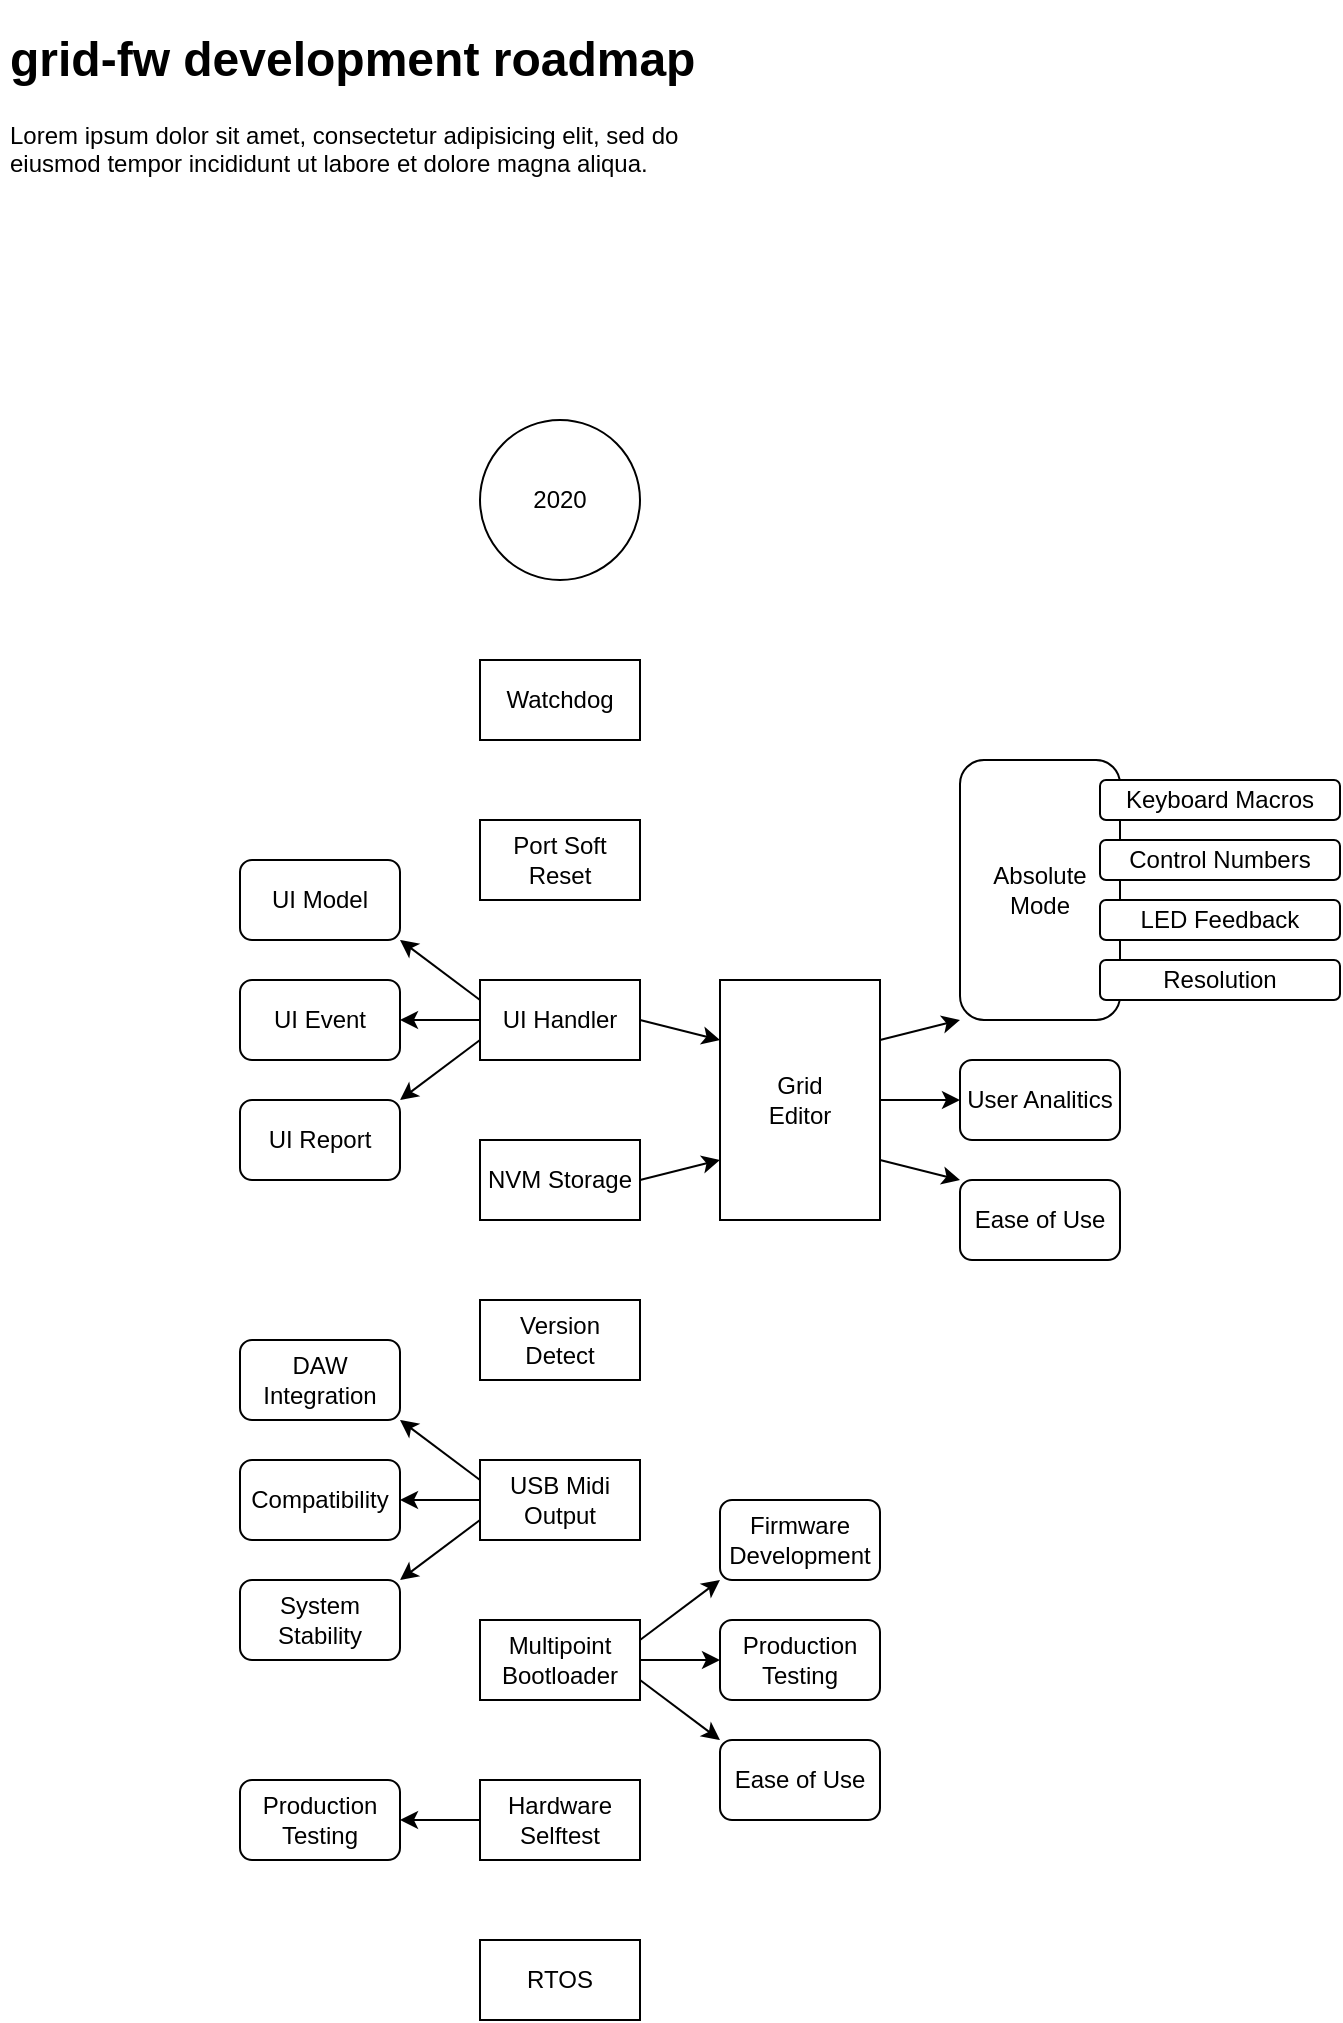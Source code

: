 <mxfile version="14.6.13" type="device" pages="7"><diagram id="WT9U8r98nQVa5Ljx0bRG" name="Roadmap"><mxGraphModel dx="1022" dy="775" grid="1" gridSize="10" guides="1" tooltips="1" connect="1" arrows="1" fold="1" page="1" pageScale="1" pageWidth="850" pageHeight="1100" math="0" shadow="0"><root><mxCell id="bDsVXp_BoaMD64YCIpD5-0"/><mxCell id="bDsVXp_BoaMD64YCIpD5-1" parent="bDsVXp_BoaMD64YCIpD5-0"/><mxCell id="bDsVXp_BoaMD64YCIpD5-2" value="2020" style="ellipse;whiteSpace=wrap;html=1;" parent="bDsVXp_BoaMD64YCIpD5-1" vertex="1"><mxGeometry x="280" y="240" width="80" height="80" as="geometry"/></mxCell><mxCell id="bDsVXp_BoaMD64YCIpD5-3" value="&lt;h1&gt;grid-fw development roadmap&lt;/h1&gt;&lt;div&gt;Lorem ipsum dolor sit amet, consectetur adipisicing elit, sed do eiusmod tempor incididunt ut labore et dolore magna aliqua.&lt;br&gt;&lt;/div&gt;" style="text;html=1;strokeColor=none;fillColor=none;spacing=5;spacingTop=-20;whiteSpace=wrap;overflow=hidden;rounded=0;" parent="bDsVXp_BoaMD64YCIpD5-1" vertex="1"><mxGeometry x="40" y="40" width="360" height="120" as="geometry"/></mxCell><mxCell id="bDsVXp_BoaMD64YCIpD5-8" value="DAW Integration" style="rounded=1;whiteSpace=wrap;html=1;" parent="bDsVXp_BoaMD64YCIpD5-1" vertex="1"><mxGeometry x="160" y="700" width="80" height="40" as="geometry"/></mxCell><mxCell id="bDsVXp_BoaMD64YCIpD5-23" style="edgeStyle=none;rounded=0;orthogonalLoop=1;jettySize=auto;html=1;exitX=1;exitY=0.25;exitDx=0;exitDy=0;entryX=0;entryY=1;entryDx=0;entryDy=0;" parent="bDsVXp_BoaMD64YCIpD5-1" source="bDsVXp_BoaMD64YCIpD5-14" target="bDsVXp_BoaMD64YCIpD5-16" edge="1"><mxGeometry relative="1" as="geometry"/></mxCell><mxCell id="bDsVXp_BoaMD64YCIpD5-24" style="edgeStyle=none;rounded=0;orthogonalLoop=1;jettySize=auto;html=1;exitX=1;exitY=0.5;exitDx=0;exitDy=0;entryX=0;entryY=0.5;entryDx=0;entryDy=0;" parent="bDsVXp_BoaMD64YCIpD5-1" source="bDsVXp_BoaMD64YCIpD5-14" target="bDsVXp_BoaMD64YCIpD5-15" edge="1"><mxGeometry relative="1" as="geometry"/></mxCell><mxCell id="bDsVXp_BoaMD64YCIpD5-25" style="edgeStyle=none;rounded=0;orthogonalLoop=1;jettySize=auto;html=1;exitX=1;exitY=0.75;exitDx=0;exitDy=0;entryX=0;entryY=0;entryDx=0;entryDy=0;" parent="bDsVXp_BoaMD64YCIpD5-1" source="bDsVXp_BoaMD64YCIpD5-14" target="bDsVXp_BoaMD64YCIpD5-18" edge="1"><mxGeometry relative="1" as="geometry"/></mxCell><mxCell id="bDsVXp_BoaMD64YCIpD5-14" value="Multipoint Bootloader" style="rounded=0;whiteSpace=wrap;html=1;" parent="bDsVXp_BoaMD64YCIpD5-1" vertex="1"><mxGeometry x="280" y="840" width="80" height="40" as="geometry"/></mxCell><mxCell id="bDsVXp_BoaMD64YCIpD5-15" value="Production Testing" style="rounded=1;whiteSpace=wrap;html=1;" parent="bDsVXp_BoaMD64YCIpD5-1" vertex="1"><mxGeometry x="400" y="840" width="80" height="40" as="geometry"/></mxCell><mxCell id="bDsVXp_BoaMD64YCIpD5-16" value="Firmware Development" style="rounded=1;whiteSpace=wrap;html=1;" parent="bDsVXp_BoaMD64YCIpD5-1" vertex="1"><mxGeometry x="400" y="780" width="80" height="40" as="geometry"/></mxCell><mxCell id="bDsVXp_BoaMD64YCIpD5-18" value="Ease of Use" style="rounded=1;whiteSpace=wrap;html=1;" parent="bDsVXp_BoaMD64YCIpD5-1" vertex="1"><mxGeometry x="400" y="900" width="80" height="40" as="geometry"/></mxCell><mxCell id="bDsVXp_BoaMD64YCIpD5-27" style="edgeStyle=none;rounded=0;orthogonalLoop=1;jettySize=auto;html=1;exitX=0;exitY=0.25;exitDx=0;exitDy=0;entryX=1;entryY=1;entryDx=0;entryDy=0;" parent="bDsVXp_BoaMD64YCIpD5-1" source="bDsVXp_BoaMD64YCIpD5-26" target="bDsVXp_BoaMD64YCIpD5-8" edge="1"><mxGeometry relative="1" as="geometry"/></mxCell><mxCell id="bDsVXp_BoaMD64YCIpD5-30" style="edgeStyle=none;rounded=0;orthogonalLoop=1;jettySize=auto;html=1;exitX=0;exitY=0.5;exitDx=0;exitDy=0;entryX=1;entryY=0.5;entryDx=0;entryDy=0;" parent="bDsVXp_BoaMD64YCIpD5-1" source="bDsVXp_BoaMD64YCIpD5-26" target="bDsVXp_BoaMD64YCIpD5-28" edge="1"><mxGeometry relative="1" as="geometry"/></mxCell><mxCell id="bDsVXp_BoaMD64YCIpD5-31" style="edgeStyle=none;rounded=0;orthogonalLoop=1;jettySize=auto;html=1;exitX=0;exitY=0.75;exitDx=0;exitDy=0;entryX=1;entryY=0;entryDx=0;entryDy=0;" parent="bDsVXp_BoaMD64YCIpD5-1" source="bDsVXp_BoaMD64YCIpD5-26" target="bDsVXp_BoaMD64YCIpD5-29" edge="1"><mxGeometry relative="1" as="geometry"/></mxCell><mxCell id="bDsVXp_BoaMD64YCIpD5-26" value="USB Midi Output" style="rounded=0;whiteSpace=wrap;html=1;" parent="bDsVXp_BoaMD64YCIpD5-1" vertex="1"><mxGeometry x="280" y="760" width="80" height="40" as="geometry"/></mxCell><mxCell id="bDsVXp_BoaMD64YCIpD5-28" value="Compatibility" style="rounded=1;whiteSpace=wrap;html=1;" parent="bDsVXp_BoaMD64YCIpD5-1" vertex="1"><mxGeometry x="160" y="760" width="80" height="40" as="geometry"/></mxCell><mxCell id="bDsVXp_BoaMD64YCIpD5-29" value="System Stability" style="rounded=1;whiteSpace=wrap;html=1;" parent="bDsVXp_BoaMD64YCIpD5-1" vertex="1"><mxGeometry x="160" y="820" width="80" height="40" as="geometry"/></mxCell><mxCell id="bDsVXp_BoaMD64YCIpD5-34" value="Absolute Mode" style="rounded=1;whiteSpace=wrap;html=1;" parent="bDsVXp_BoaMD64YCIpD5-1" vertex="1"><mxGeometry x="520" y="410" width="80" height="130" as="geometry"/></mxCell><mxCell id="bDsVXp_BoaMD64YCIpD5-35" value="Keyboard Macros" style="rounded=1;whiteSpace=wrap;html=1;" parent="bDsVXp_BoaMD64YCIpD5-1" vertex="1"><mxGeometry x="590" y="420" width="120" height="20" as="geometry"/></mxCell><mxCell id="bDsVXp_BoaMD64YCIpD5-37" value="Control Numbers" style="rounded=1;whiteSpace=wrap;html=1;" parent="bDsVXp_BoaMD64YCIpD5-1" vertex="1"><mxGeometry x="590" y="450" width="120" height="20" as="geometry"/></mxCell><mxCell id="bDsVXp_BoaMD64YCIpD5-38" value="Resolution" style="rounded=1;whiteSpace=wrap;html=1;" parent="bDsVXp_BoaMD64YCIpD5-1" vertex="1"><mxGeometry x="590" y="510" width="120" height="20" as="geometry"/></mxCell><mxCell id="bDsVXp_BoaMD64YCIpD5-39" value="LED Feedback" style="rounded=1;whiteSpace=wrap;html=1;" parent="bDsVXp_BoaMD64YCIpD5-1" vertex="1"><mxGeometry x="590" y="480" width="120" height="20" as="geometry"/></mxCell><mxCell id="bDsVXp_BoaMD64YCIpD5-46" style="edgeStyle=none;rounded=0;orthogonalLoop=1;jettySize=auto;html=1;exitX=1;exitY=0.25;exitDx=0;exitDy=0;entryX=0;entryY=1;entryDx=0;entryDy=0;" parent="bDsVXp_BoaMD64YCIpD5-1" source="bDsVXp_BoaMD64YCIpD5-40" target="bDsVXp_BoaMD64YCIpD5-34" edge="1"><mxGeometry relative="1" as="geometry"/></mxCell><mxCell id="bDsVXp_BoaMD64YCIpD5-47" style="edgeStyle=none;rounded=0;orthogonalLoop=1;jettySize=auto;html=1;exitX=1;exitY=0.5;exitDx=0;exitDy=0;entryX=0;entryY=0.5;entryDx=0;entryDy=0;" parent="bDsVXp_BoaMD64YCIpD5-1" source="bDsVXp_BoaMD64YCIpD5-40" target="bDsVXp_BoaMD64YCIpD5-43" edge="1"><mxGeometry relative="1" as="geometry"/></mxCell><mxCell id="bDsVXp_BoaMD64YCIpD5-48" style="edgeStyle=none;rounded=0;orthogonalLoop=1;jettySize=auto;html=1;exitX=1;exitY=0.75;exitDx=0;exitDy=0;entryX=0;entryY=0;entryDx=0;entryDy=0;" parent="bDsVXp_BoaMD64YCIpD5-1" source="bDsVXp_BoaMD64YCIpD5-40" target="bDsVXp_BoaMD64YCIpD5-44" edge="1"><mxGeometry relative="1" as="geometry"/></mxCell><mxCell id="bDsVXp_BoaMD64YCIpD5-40" value="Grid&lt;br&gt;Editor" style="rounded=0;whiteSpace=wrap;html=1;" parent="bDsVXp_BoaMD64YCIpD5-1" vertex="1"><mxGeometry x="400" y="520" width="80" height="120" as="geometry"/></mxCell><mxCell id="R4kidZeg--MvRQEITZM0-105" style="edgeStyle=none;rounded=0;orthogonalLoop=1;jettySize=auto;html=1;exitX=1;exitY=0.5;exitDx=0;exitDy=0;entryX=0;entryY=0.75;entryDx=0;entryDy=0;" parent="bDsVXp_BoaMD64YCIpD5-1" source="bDsVXp_BoaMD64YCIpD5-42" target="bDsVXp_BoaMD64YCIpD5-40" edge="1"><mxGeometry relative="1" as="geometry"/></mxCell><mxCell id="bDsVXp_BoaMD64YCIpD5-42" value="NVM Storage" style="rounded=0;whiteSpace=wrap;html=1;" parent="bDsVXp_BoaMD64YCIpD5-1" vertex="1"><mxGeometry x="280" y="600" width="80" height="40" as="geometry"/></mxCell><mxCell id="bDsVXp_BoaMD64YCIpD5-43" value="User Analitics" style="rounded=1;whiteSpace=wrap;html=1;" parent="bDsVXp_BoaMD64YCIpD5-1" vertex="1"><mxGeometry x="520" y="560" width="80" height="40" as="geometry"/></mxCell><mxCell id="bDsVXp_BoaMD64YCIpD5-44" value="Ease of Use" style="rounded=1;whiteSpace=wrap;html=1;" parent="bDsVXp_BoaMD64YCIpD5-1" vertex="1"><mxGeometry x="520" y="620" width="80" height="40" as="geometry"/></mxCell><mxCell id="R4kidZeg--MvRQEITZM0-5" style="edgeStyle=orthogonalEdgeStyle;rounded=0;orthogonalLoop=1;jettySize=auto;html=1;exitX=0;exitY=0.5;exitDx=0;exitDy=0;entryX=1;entryY=0.5;entryDx=0;entryDy=0;" parent="bDsVXp_BoaMD64YCIpD5-1" source="R4kidZeg--MvRQEITZM0-2" target="R4kidZeg--MvRQEITZM0-4" edge="1"><mxGeometry relative="1" as="geometry"/></mxCell><mxCell id="R4kidZeg--MvRQEITZM0-2" value="Hardware Selftest" style="rounded=0;whiteSpace=wrap;html=1;" parent="bDsVXp_BoaMD64YCIpD5-1" vertex="1"><mxGeometry x="280" y="920" width="80" height="40" as="geometry"/></mxCell><mxCell id="R4kidZeg--MvRQEITZM0-4" value="Production Testing" style="rounded=1;whiteSpace=wrap;html=1;" parent="bDsVXp_BoaMD64YCIpD5-1" vertex="1"><mxGeometry x="160" y="920" width="80" height="40" as="geometry"/></mxCell><mxCell id="R4kidZeg--MvRQEITZM0-102" style="edgeStyle=none;rounded=0;orthogonalLoop=1;jettySize=auto;html=1;exitX=0;exitY=0.75;exitDx=0;exitDy=0;entryX=1;entryY=0;entryDx=0;entryDy=0;" parent="bDsVXp_BoaMD64YCIpD5-1" source="R4kidZeg--MvRQEITZM0-96" target="R4kidZeg--MvRQEITZM0-106" edge="1"><mxGeometry relative="1" as="geometry"/></mxCell><mxCell id="R4kidZeg--MvRQEITZM0-103" style="edgeStyle=none;rounded=0;orthogonalLoop=1;jettySize=auto;html=1;exitX=0;exitY=0.25;exitDx=0;exitDy=0;entryX=1;entryY=1;entryDx=0;entryDy=0;" parent="bDsVXp_BoaMD64YCIpD5-1" source="R4kidZeg--MvRQEITZM0-96" target="R4kidZeg--MvRQEITZM0-99" edge="1"><mxGeometry relative="1" as="geometry"/></mxCell><mxCell id="R4kidZeg--MvRQEITZM0-104" style="edgeStyle=none;rounded=0;orthogonalLoop=1;jettySize=auto;html=1;exitX=1;exitY=0.5;exitDx=0;exitDy=0;entryX=0;entryY=0.25;entryDx=0;entryDy=0;" parent="bDsVXp_BoaMD64YCIpD5-1" source="R4kidZeg--MvRQEITZM0-96" target="bDsVXp_BoaMD64YCIpD5-40" edge="1"><mxGeometry relative="1" as="geometry"/></mxCell><mxCell id="R4kidZeg--MvRQEITZM0-107" style="edgeStyle=none;rounded=0;orthogonalLoop=1;jettySize=auto;html=1;exitX=0;exitY=0.5;exitDx=0;exitDy=0;entryX=1;entryY=0.5;entryDx=0;entryDy=0;" parent="bDsVXp_BoaMD64YCIpD5-1" source="R4kidZeg--MvRQEITZM0-96" target="R4kidZeg--MvRQEITZM0-100" edge="1"><mxGeometry relative="1" as="geometry"/></mxCell><mxCell id="R4kidZeg--MvRQEITZM0-96" value="UI Handler" style="rounded=0;whiteSpace=wrap;html=1;" parent="bDsVXp_BoaMD64YCIpD5-1" vertex="1"><mxGeometry x="280" y="520" width="80" height="40" as="geometry"/></mxCell><mxCell id="R4kidZeg--MvRQEITZM0-99" value="UI Model" style="rounded=1;whiteSpace=wrap;html=1;" parent="bDsVXp_BoaMD64YCIpD5-1" vertex="1"><mxGeometry x="160" y="460" width="80" height="40" as="geometry"/></mxCell><mxCell id="R4kidZeg--MvRQEITZM0-100" value="UI Event" style="rounded=1;whiteSpace=wrap;html=1;" parent="bDsVXp_BoaMD64YCIpD5-1" vertex="1"><mxGeometry x="160" y="520" width="80" height="40" as="geometry"/></mxCell><mxCell id="R4kidZeg--MvRQEITZM0-106" value="UI Report" style="rounded=1;whiteSpace=wrap;html=1;" parent="bDsVXp_BoaMD64YCIpD5-1" vertex="1"><mxGeometry x="160" y="580" width="80" height="40" as="geometry"/></mxCell><mxCell id="R4kidZeg--MvRQEITZM0-108" value="Version Detect" style="rounded=0;whiteSpace=wrap;html=1;" parent="bDsVXp_BoaMD64YCIpD5-1" vertex="1"><mxGeometry x="280" y="680" width="80" height="40" as="geometry"/></mxCell><mxCell id="R4kidZeg--MvRQEITZM0-109" value="Port Soft Reset" style="rounded=0;whiteSpace=wrap;html=1;" parent="bDsVXp_BoaMD64YCIpD5-1" vertex="1"><mxGeometry x="280" y="440" width="80" height="40" as="geometry"/></mxCell><mxCell id="R4kidZeg--MvRQEITZM0-110" value="Watchdog" style="rounded=0;whiteSpace=wrap;html=1;" parent="bDsVXp_BoaMD64YCIpD5-1" vertex="1"><mxGeometry x="280" y="360" width="80" height="40" as="geometry"/></mxCell><mxCell id="aIkD24hwkzdyHXbJ22aW-0" value="RTOS" style="rounded=0;whiteSpace=wrap;html=1;" parent="bDsVXp_BoaMD64YCIpD5-1" vertex="1"><mxGeometry x="280" y="1000" width="80" height="40" as="geometry"/></mxCell></root></mxGraphModel></diagram><diagram id="-b45HwgbhBLPmc-Xubld" name="Toplevel"><mxGraphModel dx="2191" dy="775" grid="1" gridSize="10" guides="1" tooltips="1" connect="1" arrows="1" fold="1" page="1" pageScale="1" pageWidth="1169" pageHeight="1654" math="0" shadow="0"><root><mxCell id="6_Do7GVshFZjjQG7tnPG-0"/><mxCell id="6_Do7GVshFZjjQG7tnPG-1" parent="6_Do7GVshFZjjQG7tnPG-0"/><mxCell id="iboKYRJdccE502mOztfv-3" style="edgeStyle=orthogonalEdgeStyle;rounded=0;orthogonalLoop=1;jettySize=auto;html=1;exitX=1;exitY=0.5;exitDx=0;exitDy=0;entryX=0;entryY=0.5;entryDx=0;entryDy=0;" parent="6_Do7GVshFZjjQG7tnPG-1" source="iboKYRJdccE502mOztfv-117" target="iboKYRJdccE502mOztfv-2" edge="1"><mxGeometry relative="1" as="geometry"><mxPoint x="520" y="1030" as="sourcePoint"/></mxGeometry></mxCell><mxCell id="iboKYRJdccE502mOztfv-2" value="&lt;b&gt;UART Async&lt;/b&gt;&lt;br&gt;Grid XFER" style="shape=step;perimeter=stepPerimeter;whiteSpace=wrap;html=1;fixedSize=1;align=center;size=10;" parent="6_Do7GVshFZjjQG7tnPG-1" vertex="1"><mxGeometry x="560" y="980" width="120" height="40" as="geometry"/></mxCell><mxCell id="iboKYRJdccE502mOztfv-34" style="edgeStyle=orthogonalEdgeStyle;rounded=0;orthogonalLoop=1;jettySize=auto;html=1;entryX=0;entryY=0.5;entryDx=0;entryDy=0;endArrow=classic;endFill=1;exitX=1;exitY=0.5;exitDx=0;exitDy=0;" parent="6_Do7GVshFZjjQG7tnPG-1" source="iboKYRJdccE502mOztfv-116" target="iboKYRJdccE502mOztfv-32" edge="1"><mxGeometry relative="1" as="geometry"><mxPoint x="520" y="1060" as="sourcePoint"/></mxGeometry></mxCell><mxCell id="iboKYRJdccE502mOztfv-5" value="&lt;b&gt;SPI DMA&lt;br&gt;&lt;/b&gt;Grid LED" style="shape=step;perimeter=stepPerimeter;whiteSpace=wrap;html=1;fixedSize=1;align=center;size=10;" parent="6_Do7GVshFZjjQG7tnPG-1" vertex="1"><mxGeometry x="240" y="1200" width="120" height="40" as="geometry"/></mxCell><mxCell id="iboKYRJdccE502mOztfv-8" value="&lt;b&gt;USB Device&lt;/b&gt;&lt;br&gt;CDC Serial" style="shape=step;perimeter=stepPerimeter;whiteSpace=wrap;html=1;fixedSize=1;align=center;size=10;" parent="6_Do7GVshFZjjQG7tnPG-1" vertex="1"><mxGeometry x="720" y="1040" width="120" height="40" as="geometry"/></mxCell><mxCell id="iboKYRJdccE502mOztfv-10" value="&lt;b&gt;USB Device&lt;/b&gt;&lt;br&gt;MIDIStreaming" style="shape=step;perimeter=stepPerimeter;whiteSpace=wrap;html=1;fixedSize=1;align=center;size=10;" parent="6_Do7GVshFZjjQG7tnPG-1" vertex="1"><mxGeometry x="720" y="1100" width="120" height="40" as="geometry"/></mxCell><mxCell id="iboKYRJdccE502mOztfv-11" value="&lt;b&gt;USB Device&lt;/b&gt;&lt;br&gt;Keyboard" style="shape=step;perimeter=stepPerimeter;whiteSpace=wrap;html=1;fixedSize=1;align=center;size=10;" parent="6_Do7GVshFZjjQG7tnPG-1" vertex="1"><mxGeometry x="720" y="1160" width="120" height="40" as="geometry"/></mxCell><mxCell id="iboKYRJdccE502mOztfv-12" value="&lt;b&gt;USB Device&lt;/b&gt;&lt;br&gt;Mouse" style="shape=step;perimeter=stepPerimeter;whiteSpace=wrap;html=1;fixedSize=1;align=center;size=10;" parent="6_Do7GVshFZjjQG7tnPG-1" vertex="1"><mxGeometry x="720" y="1220" width="120" height="40" as="geometry"/></mxCell><mxCell id="iboKYRJdccE502mOztfv-21" style="rounded=0;orthogonalLoop=1;jettySize=auto;html=1;exitX=1;exitY=0;exitDx=0;exitDy=0;entryX=0;entryY=0;entryDx=0;entryDy=0;dashed=1;endArrow=none;endFill=0;" parent="6_Do7GVshFZjjQG7tnPG-1" source="iboKYRJdccE502mOztfv-49" target="iboKYRJdccE502mOztfv-117" edge="1"><mxGeometry relative="1" as="geometry"><mxPoint x="400" y="1000" as="sourcePoint"/><mxPoint x="400" y="1000" as="targetPoint"/></mxGeometry></mxCell><mxCell id="iboKYRJdccE502mOztfv-22" style="edgeStyle=none;rounded=0;orthogonalLoop=1;jettySize=auto;html=1;exitX=1;exitY=1;exitDx=0;exitDy=0;entryX=0;entryY=1;entryDx=0;entryDy=0;dashed=1;endArrow=none;endFill=0;" parent="6_Do7GVshFZjjQG7tnPG-1" source="iboKYRJdccE502mOztfv-49" target="iboKYRJdccE502mOztfv-118" edge="1"><mxGeometry relative="1" as="geometry"><mxPoint x="370" y="1080" as="sourcePoint"/><mxPoint x="400" y="1120" as="targetPoint"/></mxGeometry></mxCell><mxCell id="iboKYRJdccE502mOztfv-107" style="edgeStyle=orthogonalEdgeStyle;rounded=0;orthogonalLoop=1;jettySize=auto;html=1;exitX=0.5;exitY=1;exitDx=0;exitDy=0;entryX=0.5;entryY=0;entryDx=0;entryDy=0;endArrow=classic;endFill=1;" parent="6_Do7GVshFZjjQG7tnPG-1" source="iboKYRJdccE502mOztfv-29" target="iboKYRJdccE502mOztfv-106" edge="1"><mxGeometry relative="1" as="geometry"/></mxCell><mxCell id="iboKYRJdccE502mOztfv-29" value="Idle (Wait)" style="rounded=0;whiteSpace=wrap;html=1;align=center;" parent="6_Do7GVshFZjjQG7tnPG-1" vertex="1"><mxGeometry x="80" y="1280" width="120" height="40" as="geometry"/></mxCell><mxCell id="iboKYRJdccE502mOztfv-59" style="edgeStyle=orthogonalEdgeStyle;rounded=0;orthogonalLoop=1;jettySize=auto;html=1;exitX=1;exitY=0.5;exitDx=0;exitDy=0;entryX=0;entryY=0.5;entryDx=0;entryDy=0;endArrow=classic;endFill=1;" parent="6_Do7GVshFZjjQG7tnPG-1" source="iboKYRJdccE502mOztfv-32" target="iboKYRJdccE502mOztfv-8" edge="1"><mxGeometry relative="1" as="geometry"/></mxCell><mxCell id="iboKYRJdccE502mOztfv-60" style="edgeStyle=orthogonalEdgeStyle;rounded=0;orthogonalLoop=1;jettySize=auto;html=1;exitX=1;exitY=0.5;exitDx=0;exitDy=0;entryX=0;entryY=0.5;entryDx=0;entryDy=0;endArrow=classic;endFill=1;" parent="6_Do7GVshFZjjQG7tnPG-1" source="iboKYRJdccE502mOztfv-32" target="iboKYRJdccE502mOztfv-10" edge="1"><mxGeometry relative="1" as="geometry"><Array as="points"><mxPoint x="700" y="1060"/><mxPoint x="700" y="1120"/></Array></mxGeometry></mxCell><mxCell id="iboKYRJdccE502mOztfv-61" style="edgeStyle=orthogonalEdgeStyle;rounded=0;orthogonalLoop=1;jettySize=auto;html=1;exitX=1;exitY=0.5;exitDx=0;exitDy=0;entryX=0;entryY=0.5;entryDx=0;entryDy=0;endArrow=classic;endFill=1;" parent="6_Do7GVshFZjjQG7tnPG-1" source="iboKYRJdccE502mOztfv-32" target="iboKYRJdccE502mOztfv-11" edge="1"><mxGeometry relative="1" as="geometry"><Array as="points"><mxPoint x="700" y="1060"/><mxPoint x="700" y="1180"/></Array></mxGeometry></mxCell><mxCell id="iboKYRJdccE502mOztfv-62" style="edgeStyle=orthogonalEdgeStyle;rounded=0;orthogonalLoop=1;jettySize=auto;html=1;exitX=1;exitY=0.5;exitDx=0;exitDy=0;entryX=0;entryY=0.5;entryDx=0;entryDy=0;endArrow=classic;endFill=1;" parent="6_Do7GVshFZjjQG7tnPG-1" source="iboKYRJdccE502mOztfv-32" target="iboKYRJdccE502mOztfv-12" edge="1"><mxGeometry relative="1" as="geometry"><Array as="points"><mxPoint x="700" y="1060"/><mxPoint x="700" y="1240"/></Array></mxGeometry></mxCell><mxCell id="iboKYRJdccE502mOztfv-32" value="ENDPOINT XFER" style="rounded=0;whiteSpace=wrap;html=1;align=center;" parent="6_Do7GVshFZjjQG7tnPG-1" vertex="1"><mxGeometry x="560" y="1040" width="120" height="40" as="geometry"/></mxCell><mxCell id="iboKYRJdccE502mOztfv-47" style="edgeStyle=orthogonalEdgeStyle;rounded=0;orthogonalLoop=1;jettySize=auto;html=1;exitX=0.5;exitY=1;exitDx=0;exitDy=0;entryX=0.5;entryY=0;entryDx=0;entryDy=0;endArrow=classic;endFill=1;" parent="6_Do7GVshFZjjQG7tnPG-1" source="iboKYRJdccE502mOztfv-37" target="iboKYRJdccE502mOztfv-43" edge="1"><mxGeometry relative="1" as="geometry"/></mxCell><mxCell id="iboKYRJdccE502mOztfv-66" style="edgeStyle=orthogonalEdgeStyle;rounded=0;orthogonalLoop=1;jettySize=auto;html=1;exitX=1;exitY=0.5;exitDx=0;exitDy=0;entryX=0;entryY=0.5;entryDx=0;entryDy=0;endArrow=classic;endFill=1;" parent="6_Do7GVshFZjjQG7tnPG-1" source="iboKYRJdccE502mOztfv-37" target="iboKYRJdccE502mOztfv-65" edge="1"><mxGeometry relative="1" as="geometry"/></mxCell><mxCell id="iboKYRJdccE502mOztfv-37" value="Receive (decode)" style="rounded=0;whiteSpace=wrap;html=1;align=center;" parent="6_Do7GVshFZjjQG7tnPG-1" vertex="1"><mxGeometry x="80" y="800" width="120" height="40" as="geometry"/></mxCell><mxCell id="iboKYRJdccE502mOztfv-48" style="edgeStyle=orthogonalEdgeStyle;rounded=0;orthogonalLoop=1;jettySize=auto;html=1;exitX=0.5;exitY=1;exitDx=0;exitDy=0;entryX=0.5;entryY=0;entryDx=0;entryDy=0;endArrow=classic;endFill=1;" parent="6_Do7GVshFZjjQG7tnPG-1" source="iboKYRJdccE502mOztfv-43" target="iboKYRJdccE502mOztfv-44" edge="1"><mxGeometry relative="1" as="geometry"/></mxCell><mxCell id="iboKYRJdccE502mOztfv-103" style="edgeStyle=orthogonalEdgeStyle;rounded=0;orthogonalLoop=1;jettySize=auto;html=1;exitX=1;exitY=0.5;exitDx=0;exitDy=0;entryX=0;entryY=0.5;entryDx=0;entryDy=0;endArrow=classic;endFill=1;" parent="6_Do7GVshFZjjQG7tnPG-1" source="iboKYRJdccE502mOztfv-43" target="iboKYRJdccE502mOztfv-102" edge="1"><mxGeometry relative="1" as="geometry"/></mxCell><mxCell id="iboKYRJdccE502mOztfv-43" value="Report (encode)" style="rounded=0;whiteSpace=wrap;html=1;align=center;" parent="6_Do7GVshFZjjQG7tnPG-1" vertex="1"><mxGeometry x="80" y="880" width="120" height="40" as="geometry"/></mxCell><mxCell id="iboKYRJdccE502mOztfv-97" style="edgeStyle=orthogonalEdgeStyle;rounded=0;orthogonalLoop=1;jettySize=auto;html=1;exitX=1;exitY=0.5;exitDx=0;exitDy=0;entryX=0;entryY=0.5;entryDx=0;entryDy=0;endArrow=classic;endFill=1;" parent="6_Do7GVshFZjjQG7tnPG-1" source="iboKYRJdccE502mOztfv-44" target="iboKYRJdccE502mOztfv-96" edge="1"><mxGeometry relative="1" as="geometry"/></mxCell><mxCell id="iboKYRJdccE502mOztfv-104" style="edgeStyle=orthogonalEdgeStyle;rounded=0;orthogonalLoop=1;jettySize=auto;html=1;exitX=0.5;exitY=1;exitDx=0;exitDy=0;entryX=0.5;entryY=0;entryDx=0;entryDy=0;endArrow=classic;endFill=1;" parent="6_Do7GVshFZjjQG7tnPG-1" source="iboKYRJdccE502mOztfv-44" target="iboKYRJdccE502mOztfv-99" edge="1"><mxGeometry relative="1" as="geometry"/></mxCell><mxCell id="iboKYRJdccE502mOztfv-44" value="Inbound (move)" style="rounded=0;whiteSpace=wrap;html=1;align=center;" parent="6_Do7GVshFZjjQG7tnPG-1" vertex="1"><mxGeometry x="80" y="960" width="120" height="40" as="geometry"/></mxCell><mxCell id="iboKYRJdccE502mOztfv-49" value="TX Double Buffer" style="rounded=0;whiteSpace=wrap;html=1;align=center;" parent="6_Do7GVshFZjjQG7tnPG-1" vertex="1"><mxGeometry x="240" y="1040" width="120" height="40" as="geometry"/></mxCell><mxCell id="iboKYRJdccE502mOztfv-52" style="edgeStyle=orthogonalEdgeStyle;rounded=0;orthogonalLoop=1;jettySize=auto;html=1;exitX=0.5;exitY=1;exitDx=0;exitDy=0;entryX=0.5;entryY=0;entryDx=0;entryDy=0;endArrow=classic;endFill=1;" parent="6_Do7GVshFZjjQG7tnPG-1" source="iboKYRJdccE502mOztfv-51" target="iboKYRJdccE502mOztfv-37" edge="1"><mxGeometry relative="1" as="geometry"/></mxCell><mxCell id="iboKYRJdccE502mOztfv-71" style="edgeStyle=orthogonalEdgeStyle;rounded=0;orthogonalLoop=1;jettySize=auto;html=1;exitX=1;exitY=0.5;exitDx=0;exitDy=0;entryX=0;entryY=0.5;entryDx=0;entryDy=0;endArrow=classic;endFill=1;" parent="6_Do7GVshFZjjQG7tnPG-1" source="iboKYRJdccE502mOztfv-51" target="iboKYRJdccE502mOztfv-70" edge="1"><mxGeometry relative="1" as="geometry"/></mxCell><mxCell id="iboKYRJdccE502mOztfv-51" value="Housekeeping" style="rounded=0;whiteSpace=wrap;html=1;align=center;" parent="6_Do7GVshFZjjQG7tnPG-1" vertex="1"><mxGeometry x="80" y="720" width="120" height="40" as="geometry"/></mxCell><mxCell id="iboKYRJdccE502mOztfv-56" style="edgeStyle=orthogonalEdgeStyle;rounded=0;orthogonalLoop=1;jettySize=auto;html=1;exitX=0.5;exitY=1;exitDx=0;exitDy=0;entryX=0.5;entryY=0;entryDx=0;entryDy=0;endArrow=classic;endFill=1;" parent="6_Do7GVshFZjjQG7tnPG-1" source="iboKYRJdccE502mOztfv-53" target="iboKYRJdccE502mOztfv-29" edge="1"><mxGeometry relative="1" as="geometry"/></mxCell><mxCell id="iboKYRJdccE502mOztfv-113" style="edgeStyle=orthogonalEdgeStyle;rounded=0;orthogonalLoop=1;jettySize=auto;html=1;exitX=1;exitY=0.5;exitDx=0;exitDy=0;entryX=0;entryY=0.5;entryDx=0;entryDy=0;endArrow=classic;endFill=1;" parent="6_Do7GVshFZjjQG7tnPG-1" source="iboKYRJdccE502mOztfv-53" target="iboKYRJdccE502mOztfv-5" edge="1"><mxGeometry relative="1" as="geometry"/></mxCell><mxCell id="iboKYRJdccE502mOztfv-53" value="LED (Render)" style="rounded=0;whiteSpace=wrap;html=1;align=center;" parent="6_Do7GVshFZjjQG7tnPG-1" vertex="1"><mxGeometry x="80" y="1200" width="120" height="40" as="geometry"/></mxCell><mxCell id="iboKYRJdccE502mOztfv-64" style="edgeStyle=orthogonalEdgeStyle;rounded=0;orthogonalLoop=1;jettySize=auto;html=1;exitX=1;exitY=0.5;exitDx=0;exitDy=0;entryX=0;entryY=0.5;entryDx=0;entryDy=0;endArrow=classic;endFill=1;" parent="6_Do7GVshFZjjQG7tnPG-1" source="iboKYRJdccE502mOztfv-118" target="iboKYRJdccE502mOztfv-63" edge="1"><mxGeometry relative="1" as="geometry"><mxPoint x="520" y="1090" as="sourcePoint"/></mxGeometry></mxCell><mxCell id="iboKYRJdccE502mOztfv-63" value="LED data" style="rounded=0;whiteSpace=wrap;html=1;align=center;" parent="6_Do7GVshFZjjQG7tnPG-1" vertex="1"><mxGeometry x="560" y="1100" width="120" height="40" as="geometry"/></mxCell><mxCell id="iboKYRJdccE502mOztfv-65" value="RX Buffer" style="rounded=0;whiteSpace=wrap;html=1;align=center;" parent="6_Do7GVshFZjjQG7tnPG-1" vertex="1"><mxGeometry x="240" y="800" width="120" height="40" as="geometry"/></mxCell><mxCell id="iboKYRJdccE502mOztfv-68" style="edgeStyle=orthogonalEdgeStyle;rounded=0;orthogonalLoop=1;jettySize=auto;html=1;exitX=0.5;exitY=1;exitDx=0;exitDy=0;entryX=0.5;entryY=0;entryDx=0;entryDy=0;endArrow=classic;endFill=1;" parent="6_Do7GVshFZjjQG7tnPG-1" source="iboKYRJdccE502mOztfv-67" target="iboKYRJdccE502mOztfv-51" edge="1"><mxGeometry relative="1" as="geometry"/></mxCell><mxCell id="iboKYRJdccE502mOztfv-67" value="Loop START" style="ellipse;whiteSpace=wrap;html=1;" parent="6_Do7GVshFZjjQG7tnPG-1" vertex="1"><mxGeometry x="80" y="600" width="120" height="80" as="geometry"/></mxCell><mxCell id="iboKYRJdccE502mOztfv-70" value="&lt;b&gt;Watchdog Timer&lt;/b&gt;&lt;br&gt;Feed" style="shape=step;perimeter=stepPerimeter;whiteSpace=wrap;html=1;fixedSize=1;align=center;size=10;fillColor=#fff2cc;strokeColor=#d6b656;" parent="6_Do7GVshFZjjQG7tnPG-1" vertex="1"><mxGeometry x="240" y="720" width="120" height="40" as="geometry"/></mxCell><mxCell id="iboKYRJdccE502mOztfv-73" style="edgeStyle=orthogonalEdgeStyle;rounded=0;orthogonalLoop=1;jettySize=auto;html=1;exitX=1;exitY=0.5;exitDx=0;exitDy=0;entryX=0;entryY=0.5;entryDx=0;entryDy=0;endArrow=classic;endFill=1;" parent="6_Do7GVshFZjjQG7tnPG-1" source="iboKYRJdccE502mOztfv-72" target="iboKYRJdccE502mOztfv-37" edge="1"><mxGeometry relative="1" as="geometry"/></mxCell><mxCell id="iboKYRJdccE502mOztfv-72" value="RX Double Buffer" style="rounded=0;whiteSpace=wrap;html=1;align=center;" parent="6_Do7GVshFZjjQG7tnPG-1" vertex="1"><mxGeometry x="-80" y="800" width="120" height="40" as="geometry"/></mxCell><mxCell id="iboKYRJdccE502mOztfv-75" style="edgeStyle=orthogonalEdgeStyle;rounded=0;orthogonalLoop=1;jettySize=auto;html=1;exitX=1;exitY=0.5;exitDx=0;exitDy=0;entryX=0;entryY=0.5;entryDx=0;entryDy=0;endArrow=classic;endFill=1;" parent="6_Do7GVshFZjjQG7tnPG-1" source="iboKYRJdccE502mOztfv-74" target="iboKYRJdccE502mOztfv-72" edge="1"><mxGeometry relative="1" as="geometry"/></mxCell><mxCell id="iboKYRJdccE502mOztfv-74" value="&lt;b&gt;UART Async&lt;/b&gt;&lt;br&gt;Grid XFER" style="shape=step;perimeter=stepPerimeter;whiteSpace=wrap;html=1;fixedSize=1;align=center;size=10;" parent="6_Do7GVshFZjjQG7tnPG-1" vertex="1"><mxGeometry x="-240" y="800" width="120" height="40" as="geometry"/></mxCell><mxCell id="iboKYRJdccE502mOztfv-78" style="edgeStyle=orthogonalEdgeStyle;rounded=0;orthogonalLoop=1;jettySize=auto;html=1;exitX=1;exitY=0.5;exitDx=0;exitDy=0;entryX=0;entryY=0.5;entryDx=0;entryDy=0;endArrow=classic;endFill=1;" parent="6_Do7GVshFZjjQG7tnPG-1" source="iboKYRJdccE502mOztfv-76" target="iboKYRJdccE502mOztfv-43" edge="1"><mxGeometry relative="1" as="geometry"/></mxCell><mxCell id="iboKYRJdccE502mOztfv-76" value="Report Descriptor" style="rounded=0;whiteSpace=wrap;html=1;" parent="6_Do7GVshFZjjQG7tnPG-1" vertex="1"><mxGeometry x="-80" y="880" width="120" height="40" as="geometry"/></mxCell><mxCell id="iboKYRJdccE502mOztfv-80" style="rounded=0;orthogonalLoop=1;jettySize=auto;html=1;exitX=1;exitY=0;exitDx=0;exitDy=0;entryX=0;entryY=0;entryDx=0;entryDy=0;dashed=1;endArrow=none;endFill=0;" parent="6_Do7GVshFZjjQG7tnPG-1" source="iboKYRJdccE502mOztfv-114" target="iboKYRJdccE502mOztfv-76" edge="1"><mxGeometry relative="1" as="geometry"><mxPoint x="-120" y="880" as="sourcePoint"/><mxPoint x="290" y="990" as="targetPoint"/></mxGeometry></mxCell><mxCell id="iboKYRJdccE502mOztfv-81" style="rounded=0;orthogonalLoop=1;jettySize=auto;html=1;exitX=1;exitY=1;exitDx=0;exitDy=0;entryX=0;entryY=1;entryDx=0;entryDy=0;dashed=1;endArrow=none;endFill=0;" parent="6_Do7GVshFZjjQG7tnPG-1" source="iboKYRJdccE502mOztfv-115" target="iboKYRJdccE502mOztfv-76" edge="1"><mxGeometry relative="1" as="geometry"><mxPoint x="-120" y="1040" as="sourcePoint"/><mxPoint x="300" y="1000" as="targetPoint"/></mxGeometry></mxCell><mxCell id="iboKYRJdccE502mOztfv-90" style="edgeStyle=orthogonalEdgeStyle;rounded=0;orthogonalLoop=1;jettySize=auto;html=1;exitX=1;exitY=0.5;exitDx=0;exitDy=0;entryX=0;entryY=0.5;entryDx=0;entryDy=0;endArrow=classic;endFill=1;" parent="6_Do7GVshFZjjQG7tnPG-1" source="iboKYRJdccE502mOztfv-82" target="iboKYRJdccE502mOztfv-114" edge="1"><mxGeometry relative="1" as="geometry"><mxPoint x="-240" y="920" as="targetPoint"/><Array as="points"><mxPoint x="-260" y="860"/><mxPoint x="-260" y="920"/></Array></mxGeometry></mxCell><mxCell id="iboKYRJdccE502mOztfv-82" value="&lt;b&gt;Timer Task&lt;/b&gt;&lt;br&gt;Heartbeat" style="shape=step;perimeter=stepPerimeter;whiteSpace=wrap;html=1;fixedSize=1;align=center;size=10;" parent="6_Do7GVshFZjjQG7tnPG-1" vertex="1"><mxGeometry x="-400" y="840" width="120" height="40" as="geometry"/></mxCell><mxCell id="iboKYRJdccE502mOztfv-83" value="&lt;b&gt;Timer Task&lt;/b&gt;&lt;br&gt;RTC Tick" style="shape=step;perimeter=stepPerimeter;whiteSpace=wrap;html=1;fixedSize=1;align=center;size=10;" parent="6_Do7GVshFZjjQG7tnPG-1" vertex="1"><mxGeometry x="-560" y="780" width="120" height="40" as="geometry"/></mxCell><mxCell id="iboKYRJdccE502mOztfv-91" style="edgeStyle=orthogonalEdgeStyle;rounded=0;orthogonalLoop=1;jettySize=auto;html=1;exitX=1;exitY=0.5;exitDx=0;exitDy=0;entryX=0;entryY=0.5;entryDx=0;entryDy=0;endArrow=classic;endFill=1;" parent="6_Do7GVshFZjjQG7tnPG-1" source="iboKYRJdccE502mOztfv-84" target="iboKYRJdccE502mOztfv-114" edge="1"><mxGeometry relative="1" as="geometry"><mxPoint x="-240" y="920" as="targetPoint"/><Array as="points"/></mxGeometry></mxCell><mxCell id="iboKYRJdccE502mOztfv-84" value="&lt;b&gt;Timer Task&lt;/b&gt;&lt;br&gt;Ping" style="shape=step;perimeter=stepPerimeter;whiteSpace=wrap;html=1;fixedSize=1;align=center;size=10;" parent="6_Do7GVshFZjjQG7tnPG-1" vertex="1"><mxGeometry x="-400" y="900" width="120" height="40" as="geometry"/></mxCell><mxCell id="iboKYRJdccE502mOztfv-89" style="edgeStyle=orthogonalEdgeStyle;rounded=0;orthogonalLoop=1;jettySize=auto;html=1;exitX=1;exitY=0.5;exitDx=0;exitDy=0;entryX=0;entryY=0.5;entryDx=0;entryDy=0;endArrow=classic;endFill=1;" parent="6_Do7GVshFZjjQG7tnPG-1" source="iboKYRJdccE502mOztfv-85" target="iboKYRJdccE502mOztfv-114" edge="1"><mxGeometry relative="1" as="geometry"><mxPoint x="-240" y="920" as="targetPoint"/></mxGeometry></mxCell><mxCell id="iboKYRJdccE502mOztfv-85" value="mapmode" style="rounded=0;whiteSpace=wrap;html=1;align=center;" parent="6_Do7GVshFZjjQG7tnPG-1" vertex="1"><mxGeometry x="-400" y="780" width="120" height="40" as="geometry"/></mxCell><mxCell id="iboKYRJdccE502mOztfv-86" style="edgeStyle=elbowEdgeStyle;rounded=0;orthogonalLoop=1;jettySize=auto;html=1;exitX=1;exitY=0.5;exitDx=0;exitDy=0;entryX=0;entryY=0.5;entryDx=0;entryDy=0;endArrow=classic;endFill=1;" parent="6_Do7GVshFZjjQG7tnPG-1" source="iboKYRJdccE502mOztfv-83" target="iboKYRJdccE502mOztfv-85" edge="1"><mxGeometry relative="1" as="geometry"><mxPoint x="-400" y="920" as="sourcePoint"/><mxPoint x="-160" y="940" as="targetPoint"/></mxGeometry></mxCell><mxCell id="iboKYRJdccE502mOztfv-92" style="edgeStyle=orthogonalEdgeStyle;rounded=0;orthogonalLoop=1;jettySize=auto;html=1;exitX=1;exitY=0.5;exitDx=0;exitDy=0;entryX=0;entryY=0.5;entryDx=0;entryDy=0;endArrow=classic;endFill=1;" parent="6_Do7GVshFZjjQG7tnPG-1" source="iboKYRJdccE502mOztfv-87" target="iboKYRJdccE502mOztfv-115" edge="1"><mxGeometry relative="1" as="geometry"><mxPoint x="-240" y="1000" as="targetPoint"/></mxGeometry></mxCell><mxCell id="iboKYRJdccE502mOztfv-87" value="&lt;b&gt;ADC Ready&lt;/b&gt;&lt;br&gt;Analog Read" style="shape=step;perimeter=stepPerimeter;whiteSpace=wrap;html=1;fixedSize=1;align=center;size=10;" parent="6_Do7GVshFZjjQG7tnPG-1" vertex="1"><mxGeometry x="-400" y="980.0" width="120" height="40" as="geometry"/></mxCell><mxCell id="iboKYRJdccE502mOztfv-93" style="edgeStyle=orthogonalEdgeStyle;rounded=0;orthogonalLoop=1;jettySize=auto;html=1;exitX=1;exitY=0.5;exitDx=0;exitDy=0;entryX=0;entryY=0.5;entryDx=0;entryDy=0;endArrow=classic;endFill=1;" parent="6_Do7GVshFZjjQG7tnPG-1" source="iboKYRJdccE502mOztfv-88" target="iboKYRJdccE502mOztfv-115" edge="1"><mxGeometry relative="1" as="geometry"><mxPoint x="-240" y="1000" as="targetPoint"/></mxGeometry></mxCell><mxCell id="iboKYRJdccE502mOztfv-88" value="&lt;b&gt;UI SPI Ready&lt;/b&gt;&lt;br&gt;Encoder Read" style="shape=step;perimeter=stepPerimeter;whiteSpace=wrap;html=1;fixedSize=1;align=center;size=10;" parent="6_Do7GVshFZjjQG7tnPG-1" vertex="1"><mxGeometry x="-400" y="1040.0" width="120" height="40" as="geometry"/></mxCell><mxCell id="iboKYRJdccE502mOztfv-95" style="edgeStyle=orthogonalEdgeStyle;rounded=0;orthogonalLoop=1;jettySize=auto;html=1;exitX=1;exitY=0.5;exitDx=0;exitDy=0;entryX=0;entryY=0.5;entryDx=0;entryDy=0;endArrow=classic;endFill=1;" parent="6_Do7GVshFZjjQG7tnPG-1" source="iboKYRJdccE502mOztfv-94" target="iboKYRJdccE502mOztfv-44" edge="1"><mxGeometry relative="1" as="geometry"/></mxCell><mxCell id="iboKYRJdccE502mOztfv-94" value="RX Buffer" style="rounded=0;whiteSpace=wrap;html=1;align=center;" parent="6_Do7GVshFZjjQG7tnPG-1" vertex="1"><mxGeometry x="-80" y="960" width="120" height="40" as="geometry"/></mxCell><mxCell id="iboKYRJdccE502mOztfv-96" value="TX Buffer" style="rounded=0;whiteSpace=wrap;html=1;align=center;" parent="6_Do7GVshFZjjQG7tnPG-1" vertex="1"><mxGeometry x="240" y="960" width="120" height="40" as="geometry"/></mxCell><mxCell id="iboKYRJdccE502mOztfv-100" style="edgeStyle=orthogonalEdgeStyle;rounded=0;orthogonalLoop=1;jettySize=auto;html=1;exitX=1;exitY=0.5;exitDx=0;exitDy=0;entryX=0;entryY=0.5;entryDx=0;entryDy=0;endArrow=classic;endFill=1;" parent="6_Do7GVshFZjjQG7tnPG-1" source="iboKYRJdccE502mOztfv-98" target="iboKYRJdccE502mOztfv-99" edge="1"><mxGeometry relative="1" as="geometry"/></mxCell><mxCell id="iboKYRJdccE502mOztfv-98" value="TX Buffer" style="rounded=0;whiteSpace=wrap;html=1;align=center;" parent="6_Do7GVshFZjjQG7tnPG-1" vertex="1"><mxGeometry x="-80" y="1040" width="120" height="40" as="geometry"/></mxCell><mxCell id="iboKYRJdccE502mOztfv-101" style="edgeStyle=orthogonalEdgeStyle;rounded=0;orthogonalLoop=1;jettySize=auto;html=1;exitX=1;exitY=0.5;exitDx=0;exitDy=0;entryX=0;entryY=0.5;entryDx=0;entryDy=0;endArrow=classic;endFill=1;" parent="6_Do7GVshFZjjQG7tnPG-1" source="iboKYRJdccE502mOztfv-99" target="iboKYRJdccE502mOztfv-49" edge="1"><mxGeometry relative="1" as="geometry"/></mxCell><mxCell id="iboKYRJdccE502mOztfv-109" style="edgeStyle=orthogonalEdgeStyle;rounded=0;orthogonalLoop=1;jettySize=auto;html=1;exitX=0.5;exitY=1;exitDx=0;exitDy=0;entryX=0.5;entryY=0;entryDx=0;entryDy=0;endArrow=classic;endFill=1;" parent="6_Do7GVshFZjjQG7tnPG-1" source="iboKYRJdccE502mOztfv-99" target="iboKYRJdccE502mOztfv-108" edge="1"><mxGeometry relative="1" as="geometry"/></mxCell><mxCell id="iboKYRJdccE502mOztfv-99" value="Outbound (move)" style="rounded=0;whiteSpace=wrap;html=1;align=center;" parent="6_Do7GVshFZjjQG7tnPG-1" vertex="1"><mxGeometry x="80" y="1040" width="120" height="40" as="geometry"/></mxCell><mxCell id="iboKYRJdccE502mOztfv-102" value="TX Buffer" style="rounded=0;whiteSpace=wrap;html=1;align=center;" parent="6_Do7GVshFZjjQG7tnPG-1" vertex="1"><mxGeometry x="240" y="880" width="120" height="40" as="geometry"/></mxCell><mxCell id="iboKYRJdccE502mOztfv-106" value="Loop STOP" style="ellipse;whiteSpace=wrap;html=1;" parent="6_Do7GVshFZjjQG7tnPG-1" vertex="1"><mxGeometry x="80" y="1360" width="120" height="80" as="geometry"/></mxCell><mxCell id="iboKYRJdccE502mOztfv-110" style="edgeStyle=orthogonalEdgeStyle;rounded=0;orthogonalLoop=1;jettySize=auto;html=1;exitX=0.5;exitY=1;exitDx=0;exitDy=0;entryX=0.5;entryY=0;entryDx=0;entryDy=0;endArrow=classic;endFill=1;" parent="6_Do7GVshFZjjQG7tnPG-1" source="iboKYRJdccE502mOztfv-108" target="iboKYRJdccE502mOztfv-53" edge="1"><mxGeometry relative="1" as="geometry"/></mxCell><mxCell id="iboKYRJdccE502mOztfv-108" value="LED (Render)" style="rounded=0;whiteSpace=wrap;html=1;align=center;fillColor=#f8cecc;strokeColor=#b85450;" parent="6_Do7GVshFZjjQG7tnPG-1" vertex="1"><mxGeometry x="80" y="1120" width="120" height="40" as="geometry"/></mxCell><mxCell id="iboKYRJdccE502mOztfv-112" style="edgeStyle=orthogonalEdgeStyle;rounded=0;orthogonalLoop=1;jettySize=auto;html=1;exitX=1;exitY=0.5;exitDx=0;exitDy=0;entryX=0;entryY=0.5;entryDx=0;entryDy=0;endArrow=classic;endFill=1;" parent="6_Do7GVshFZjjQG7tnPG-1" source="iboKYRJdccE502mOztfv-111" target="iboKYRJdccE502mOztfv-53" edge="1"><mxGeometry relative="1" as="geometry"/></mxCell><mxCell id="iboKYRJdccE502mOztfv-111" value="LED data" style="rounded=0;whiteSpace=wrap;html=1;align=center;" parent="6_Do7GVshFZjjQG7tnPG-1" vertex="1"><mxGeometry x="-80" y="1200" width="120" height="40" as="geometry"/></mxCell><mxCell id="iboKYRJdccE502mOztfv-114" value="Sys Report" style="rounded=0;whiteSpace=wrap;html=1;align=center;" parent="6_Do7GVshFZjjQG7tnPG-1" vertex="1"><mxGeometry x="-240" y="880" width="120" height="80" as="geometry"/></mxCell><mxCell id="iboKYRJdccE502mOztfv-115" value="UI Report" style="rounded=0;whiteSpace=wrap;html=1;align=center;" parent="6_Do7GVshFZjjQG7tnPG-1" vertex="1"><mxGeometry x="-240" y="960" width="120" height="80" as="geometry"/></mxCell><mxCell id="iboKYRJdccE502mOztfv-116" value="Port USB" style="rounded=0;whiteSpace=wrap;html=1;align=center;" parent="6_Do7GVshFZjjQG7tnPG-1" vertex="1"><mxGeometry x="400" y="1040" width="120" height="40" as="geometry"/></mxCell><mxCell id="iboKYRJdccE502mOztfv-117" value="Port Grid" style="rounded=0;whiteSpace=wrap;html=1;align=center;" parent="6_Do7GVshFZjjQG7tnPG-1" vertex="1"><mxGeometry x="400" y="1000" width="120" height="40" as="geometry"/></mxCell><mxCell id="iboKYRJdccE502mOztfv-118" value="Port UI" style="rounded=0;whiteSpace=wrap;html=1;align=center;" parent="6_Do7GVshFZjjQG7tnPG-1" vertex="1"><mxGeometry x="400" y="1080" width="120" height="40" as="geometry"/></mxCell><mxCell id="iboKYRJdccE502mOztfv-119" value="" style="rounded=0;whiteSpace=wrap;html=1;" parent="6_Do7GVshFZjjQG7tnPG-1" vertex="1"><mxGeometry x="-400" y="680" width="120" height="40" as="geometry"/></mxCell></root></mxGraphModel></diagram><diagram id="337TqHKbY5BaKDIOVB3J" name="ReportDescriptors"><mxGraphModel dx="1022" dy="775" grid="1" gridSize="10" guides="1" tooltips="1" connect="1" arrows="1" fold="1" page="1" pageScale="1" pageWidth="1169" pageHeight="1654" math="0" shadow="0"><root><mxCell id="0"/><mxCell id="1" parent="0"/><mxCell id="pXHe6Y9gdnWsypahsrMH-1" value="UI Report Descirptors" style="rounded=0;whiteSpace=wrap;html=1;" parent="1" vertex="1"><mxGeometry x="200" y="240" width="160" height="80" as="geometry"/></mxCell><mxCell id="pXHe6Y9gdnWsypahsrMH-6" style="rounded=0;orthogonalLoop=1;jettySize=auto;html=1;exitX=1;exitY=1;exitDx=0;exitDy=0;entryX=0;entryY=1;entryDx=0;entryDy=0;endArrow=none;endFill=0;" parent="1" source="pXHe6Y9gdnWsypahsrMH-2" target="pXHe6Y9gdnWsypahsrMH-5" edge="1"><mxGeometry relative="1" as="geometry"/></mxCell><mxCell id="pXHe6Y9gdnWsypahsrMH-2" value="System Report Descriptors" style="rounded=0;whiteSpace=wrap;html=1;" parent="1" vertex="1"><mxGeometry x="200" y="200" width="160" height="40" as="geometry"/></mxCell><mxCell id="pXHe6Y9gdnWsypahsrMH-5" value="[0] Bank / Bank Select&lt;br&gt;[1] Heartbeat / Heartbeat Alive&lt;br&gt;[2] Ping / Ping North&lt;br&gt;[3] Ping / Ping East&lt;br&gt;[4] Ping / Ping South&lt;br&gt;&lt;div&gt;&lt;span&gt;[5] Ping / Ping West&lt;/span&gt;&lt;/div&gt;" style="rounded=0;whiteSpace=wrap;html=1;align=left;" parent="1" vertex="1"><mxGeometry x="400" y="120" width="240" height="100" as="geometry"/></mxCell><mxCell id="pXHe6Y9gdnWsypahsrMH-7" style="rounded=0;orthogonalLoop=1;jettySize=auto;html=1;exitX=1;exitY=0;exitDx=0;exitDy=0;entryX=0;entryY=0;entryDx=0;entryDy=0;endArrow=none;endFill=0;" parent="1" source="pXHe6Y9gdnWsypahsrMH-2" target="pXHe6Y9gdnWsypahsrMH-5" edge="1"><mxGeometry relative="1" as="geometry"><mxPoint x="370" y="250" as="sourcePoint"/><mxPoint x="490" y="250" as="targetPoint"/></mxGeometry></mxCell><mxCell id="pXHe6Y9gdnWsypahsrMH-8" value="Midi / Control Change&lt;br&gt;Midi / Note On&lt;br&gt;Midi / Note Off&lt;br&gt;LED / Set Color&lt;br&gt;LED / Set Value" style="rounded=0;whiteSpace=wrap;html=1;align=left;" parent="1" vertex="1"><mxGeometry x="400" y="260" width="240" height="100" as="geometry"/></mxCell><mxCell id="pXHe6Y9gdnWsypahsrMH-9" style="rounded=0;orthogonalLoop=1;jettySize=auto;html=1;exitX=1;exitY=0;exitDx=0;exitDy=0;entryX=0;entryY=0;entryDx=0;entryDy=0;endArrow=none;endFill=0;" parent="1" source="pXHe6Y9gdnWsypahsrMH-1" target="pXHe6Y9gdnWsypahsrMH-8" edge="1"><mxGeometry relative="1" as="geometry"><mxPoint x="370" y="250" as="sourcePoint"/><mxPoint x="410" y="210" as="targetPoint"/></mxGeometry></mxCell><mxCell id="pXHe6Y9gdnWsypahsrMH-10" style="rounded=0;orthogonalLoop=1;jettySize=auto;html=1;exitX=1;exitY=1;exitDx=0;exitDy=0;entryX=0;entryY=1;entryDx=0;entryDy=0;endArrow=none;endFill=0;" parent="1" source="pXHe6Y9gdnWsypahsrMH-1" target="pXHe6Y9gdnWsypahsrMH-8" edge="1"><mxGeometry relative="1" as="geometry"><mxPoint x="380" y="260" as="sourcePoint"/><mxPoint x="420" y="220" as="targetPoint"/></mxGeometry></mxCell><mxCell id="pXHe6Y9gdnWsypahsrMH-11" value="&amp;nbsp;[0]" style="text;html=1;strokeColor=none;fillColor=none;align=right;verticalAlign=middle;whiteSpace=wrap;rounded=0;" parent="1" vertex="1"><mxGeometry x="150" y="200" width="40" height="20" as="geometry"/></mxCell><mxCell id="pXHe6Y9gdnWsypahsrMH-12" value="&amp;nbsp;[n-1]" style="text;html=1;strokeColor=none;fillColor=none;align=right;verticalAlign=middle;whiteSpace=wrap;rounded=0;" parent="1" vertex="1"><mxGeometry x="150" y="220" width="40" height="20" as="geometry"/></mxCell><mxCell id="pXHe6Y9gdnWsypahsrMH-13" value="&amp;nbsp;[n]" style="text;html=1;strokeColor=none;fillColor=none;align=right;verticalAlign=middle;whiteSpace=wrap;rounded=0;" parent="1" vertex="1"><mxGeometry x="150" y="240" width="40" height="20" as="geometry"/></mxCell><mxCell id="pXHe6Y9gdnWsypahsrMH-14" value="&amp;nbsp;[n+k-1]" style="text;html=1;strokeColor=none;fillColor=none;align=right;verticalAlign=middle;whiteSpace=wrap;rounded=0;" parent="1" vertex="1"><mxGeometry x="140" y="300" width="50" height="20" as="geometry"/></mxCell><mxCell id="pXHe6Y9gdnWsypahsrMH-17" value="&lt;h1&gt;Legend&lt;/h1&gt;&lt;p&gt;n := Number of SysRDs&lt;/p&gt;&lt;p&gt;k := Number of UIRDs&lt;/p&gt;&lt;p&gt;&lt;br&gt;&lt;/p&gt;&lt;p&gt;Each Report Decriptor contains a Changed Flag that can be Set via interrupt routines and cleared only by executing the actions contained by the report descriptor.&lt;/p&gt;&lt;p&gt;The scope of the descriptor defines the target of the descriptors effect.&lt;/p&gt;&lt;p&gt;LED messages usually only have local effect&lt;/p&gt;&lt;p&gt;Ping messages only effect the neighboring modules&lt;/p&gt;&lt;p&gt;Bank Select and MIDI messages are broadcast throught the Grid.&lt;/p&gt;&lt;p&gt;&lt;br&gt;&lt;/p&gt;" style="text;html=1;strokeColor=none;fillColor=none;spacing=5;spacingTop=-20;whiteSpace=wrap;overflow=hidden;rounded=0;align=left;" parent="1" vertex="1"><mxGeometry x="670" y="90" width="440" height="320" as="geometry"/></mxCell><mxCell id="pXHe6Y9gdnWsypahsrMH-23" style="edgeStyle=orthogonalEdgeStyle;rounded=0;orthogonalLoop=1;jettySize=auto;html=1;exitX=1;exitY=0.5;exitDx=0;exitDy=0;entryX=0;entryY=0.5;entryDx=0;entryDy=0;endArrow=classic;endFill=1;" parent="1" source="pXHe6Y9gdnWsypahsrMH-19" target="pXHe6Y9gdnWsypahsrMH-20" edge="1"><mxGeometry relative="1" as="geometry"/></mxCell><mxCell id="pXHe6Y9gdnWsypahsrMH-19" value="Event (u, v)" style="rounded=0;whiteSpace=wrap;html=1;align=center;" parent="1" vertex="1"><mxGeometry x="280" y="520" width="120" height="40" as="geometry"/></mxCell><mxCell id="pXHe6Y9gdnWsypahsrMH-42" value="" style="edgeStyle=orthogonalEdgeStyle;curved=1;rounded=0;orthogonalLoop=1;jettySize=auto;html=1;endArrow=classic;endFill=1;" parent="1" source="pXHe6Y9gdnWsypahsrMH-20" target="pXHe6Y9gdnWsypahsrMH-40" edge="1"><mxGeometry relative="1" as="geometry"/></mxCell><mxCell id="pXHe6Y9gdnWsypahsrMH-20" value="Action (u, v)" style="rounded=0;whiteSpace=wrap;html=1;align=center;" parent="1" vertex="1"><mxGeometry x="440" y="520" width="120" height="40" as="geometry"/></mxCell><mxCell id="pXHe6Y9gdnWsypahsrMH-29" style="edgeStyle=orthogonalEdgeStyle;curved=1;rounded=0;orthogonalLoop=1;jettySize=auto;html=1;exitX=1;exitY=0.5;exitDx=0;exitDy=0;entryX=0;entryY=0.5;entryDx=0;entryDy=0;endArrow=classic;endFill=1;" parent="1" source="pXHe6Y9gdnWsypahsrMH-22" target="pXHe6Y9gdnWsypahsrMH-28" edge="1"><mxGeometry relative="1" as="geometry"/></mxCell><mxCell id="pXHe6Y9gdnWsypahsrMH-22" value="UI Button Press" style="rounded=0;whiteSpace=wrap;html=1;align=center;" parent="1" vertex="1"><mxGeometry x="280" y="600" width="120" height="40" as="geometry"/></mxCell><mxCell id="pXHe6Y9gdnWsypahsrMH-32" style="edgeStyle=orthogonalEdgeStyle;curved=1;rounded=0;orthogonalLoop=1;jettySize=auto;html=1;exitX=1;exitY=0.5;exitDx=0;exitDy=0;entryX=0;entryY=0.5;entryDx=0;entryDy=0;endArrow=classic;endFill=1;" parent="1" source="pXHe6Y9gdnWsypahsrMH-24" target="pXHe6Y9gdnWsypahsrMH-31" edge="1"><mxGeometry relative="1" as="geometry"/></mxCell><mxCell id="pXHe6Y9gdnWsypahsrMH-24" value="led_set_value(u, 127)" style="rounded=0;whiteSpace=wrap;html=1;align=center;" parent="1" vertex="1"><mxGeometry x="440" y="680" width="120" height="40" as="geometry"/></mxCell><mxCell id="pXHe6Y9gdnWsypahsrMH-25" value="&lt;h1&gt;Legend&lt;/h1&gt;&lt;p&gt;u := Control Number&lt;/p&gt;&lt;p&gt;v := Optional Parameter (Velocity, value etc.)&lt;/p&gt;" style="text;html=1;strokeColor=none;fillColor=none;spacing=5;spacingTop=-20;whiteSpace=wrap;overflow=hidden;rounded=0;align=left;" parent="1" vertex="1"><mxGeometry x="320" y="400" width="270" height="100" as="geometry"/></mxCell><mxCell id="pXHe6Y9gdnWsypahsrMH-30" style="edgeStyle=orthogonalEdgeStyle;curved=1;rounded=0;orthogonalLoop=1;jettySize=auto;html=1;exitX=1;exitY=0.5;exitDx=0;exitDy=0;entryX=0;entryY=0.5;entryDx=0;entryDy=0;endArrow=classic;endFill=1;" parent="1" source="pXHe6Y9gdnWsypahsrMH-28" target="pXHe6Y9gdnWsypahsrMH-24" edge="1"><mxGeometry relative="1" as="geometry"/></mxCell><mxCell id="pXHe6Y9gdnWsypahsrMH-28" value="midi_note_on(u, 127)" style="rounded=0;whiteSpace=wrap;html=1;align=center;" parent="1" vertex="1"><mxGeometry x="440" y="600" width="120" height="40" as="geometry"/></mxCell><mxCell id="pXHe6Y9gdnWsypahsrMH-31" value="Execute" style="rounded=0;whiteSpace=wrap;html=1;align=center;" parent="1" vertex="1"><mxGeometry x="600" y="680" width="120" height="40" as="geometry"/></mxCell><mxCell id="pXHe6Y9gdnWsypahsrMH-33" style="edgeStyle=orthogonalEdgeStyle;curved=1;rounded=0;orthogonalLoop=1;jettySize=auto;html=1;exitX=1;exitY=0.5;exitDx=0;exitDy=0;entryX=0;entryY=0.5;entryDx=0;entryDy=0;endArrow=classic;endFill=1;" parent="1" source="pXHe6Y9gdnWsypahsrMH-34" target="pXHe6Y9gdnWsypahsrMH-38" edge="1"><mxGeometry relative="1" as="geometry"/></mxCell><mxCell id="pXHe6Y9gdnWsypahsrMH-34" value="UI Button Release" style="rounded=0;whiteSpace=wrap;html=1;align=center;" parent="1" vertex="1"><mxGeometry x="280" y="760" width="120" height="40" as="geometry"/></mxCell><mxCell id="pXHe6Y9gdnWsypahsrMH-35" style="edgeStyle=orthogonalEdgeStyle;curved=1;rounded=0;orthogonalLoop=1;jettySize=auto;html=1;exitX=1;exitY=0.5;exitDx=0;exitDy=0;entryX=0;entryY=0.5;entryDx=0;entryDy=0;endArrow=classic;endFill=1;" parent="1" source="pXHe6Y9gdnWsypahsrMH-36" target="pXHe6Y9gdnWsypahsrMH-39" edge="1"><mxGeometry relative="1" as="geometry"/></mxCell><mxCell id="pXHe6Y9gdnWsypahsrMH-36" value="led_set_value(u, 0)" style="rounded=0;whiteSpace=wrap;html=1;align=center;" parent="1" vertex="1"><mxGeometry x="440" y="840" width="120" height="40" as="geometry"/></mxCell><mxCell id="pXHe6Y9gdnWsypahsrMH-37" style="edgeStyle=orthogonalEdgeStyle;curved=1;rounded=0;orthogonalLoop=1;jettySize=auto;html=1;exitX=1;exitY=0.5;exitDx=0;exitDy=0;entryX=0;entryY=0.5;entryDx=0;entryDy=0;endArrow=classic;endFill=1;" parent="1" source="pXHe6Y9gdnWsypahsrMH-38" target="pXHe6Y9gdnWsypahsrMH-36" edge="1"><mxGeometry relative="1" as="geometry"/></mxCell><mxCell id="pXHe6Y9gdnWsypahsrMH-38" value="midi_note_off(u, 0)" style="rounded=0;whiteSpace=wrap;html=1;align=center;" parent="1" vertex="1"><mxGeometry x="440" y="760" width="120" height="40" as="geometry"/></mxCell><mxCell id="pXHe6Y9gdnWsypahsrMH-39" value="Execute" style="rounded=0;whiteSpace=wrap;html=1;align=center;" parent="1" vertex="1"><mxGeometry x="600" y="840" width="120" height="40" as="geometry"/></mxCell><mxCell id="pXHe6Y9gdnWsypahsrMH-40" value="Execute" style="rounded=0;whiteSpace=wrap;html=1;align=center;" parent="1" vertex="1"><mxGeometry x="600" y="520" width="120" height="40" as="geometry"/></mxCell></root></mxGraphModel></diagram><diagram id="aDoEVIy8Xzgob2BupA3C" name="Report Routing"><mxGraphModel dx="1022" dy="775" grid="1" gridSize="10" guides="1" tooltips="1" connect="1" arrows="1" fold="1" page="1" pageScale="1" pageWidth="850" pageHeight="1100" math="0" shadow="0"><root><mxCell id="T4AA6iWQb98Hx7-kgfqL-0"/><mxCell id="T4AA6iWQb98Hx7-kgfqL-1" parent="T4AA6iWQb98Hx7-kgfqL-0"/><mxCell id="T4AA6iWQb98Hx7-kgfqL-28" style="edgeStyle=orthogonalEdgeStyle;curved=1;rounded=0;orthogonalLoop=1;jettySize=auto;html=1;exitX=1;exitY=0.5;exitDx=0;exitDy=0;entryX=0;entryY=0.5;entryDx=0;entryDy=0;" parent="T4AA6iWQb98Hx7-kgfqL-1" source="T4AA6iWQb98Hx7-kgfqL-39" target="T4AA6iWQb98Hx7-kgfqL-19" edge="1"><mxGeometry relative="1" as="geometry"><Array as="points"><mxPoint x="540" y="300"/><mxPoint x="540" y="380"/></Array></mxGeometry></mxCell><mxCell id="T4AA6iWQb98Hx7-kgfqL-40" style="edgeStyle=orthogonalEdgeStyle;curved=1;rounded=0;orthogonalLoop=1;jettySize=auto;html=1;exitX=1;exitY=0.5;exitDx=0;exitDy=0;entryX=0;entryY=0.5;entryDx=0;entryDy=0;" parent="T4AA6iWQb98Hx7-kgfqL-1" source="T4AA6iWQb98Hx7-kgfqL-2" target="T4AA6iWQb98Hx7-kgfqL-39" edge="1"><mxGeometry relative="1" as="geometry"/></mxCell><mxCell id="T4AA6iWQb98Hx7-kgfqL-2" value="LOCAL" style="rounded=0;whiteSpace=wrap;html=1;" parent="T4AA6iWQb98Hx7-kgfqL-1" vertex="1"><mxGeometry x="80" y="279.53" width="80" height="40" as="geometry"/></mxCell><mxCell id="T4AA6iWQb98Hx7-kgfqL-29" style="edgeStyle=orthogonalEdgeStyle;curved=1;rounded=0;orthogonalLoop=1;jettySize=auto;html=1;exitX=1;exitY=0.5;exitDx=0;exitDy=0;entryX=0;entryY=0.75;entryDx=0;entryDy=0;" parent="T4AA6iWQb98Hx7-kgfqL-1" source="T4AA6iWQb98Hx7-kgfqL-3" target="T4AA6iWQb98Hx7-kgfqL-13" edge="1"><mxGeometry relative="1" as="geometry"><Array as="points"><mxPoint x="370" y="460"/><mxPoint x="370" y="390"/></Array></mxGeometry></mxCell><mxCell id="T4AA6iWQb98Hx7-kgfqL-3" value="DIRECT_ALL" style="rounded=0;whiteSpace=wrap;html=1;" parent="T4AA6iWQb98Hx7-kgfqL-1" vertex="1"><mxGeometry x="80" y="440" width="80" height="40" as="geometry"/></mxCell><mxCell id="T4AA6iWQb98Hx7-kgfqL-22" style="edgeStyle=orthogonalEdgeStyle;rounded=0;orthogonalLoop=1;jettySize=auto;html=1;exitX=1;exitY=0.5;exitDx=0;exitDy=0;entryX=0;entryY=0.5;entryDx=0;entryDy=0;curved=1;" parent="T4AA6iWQb98Hx7-kgfqL-1" source="T4AA6iWQb98Hx7-kgfqL-13" target="T4AA6iWQb98Hx7-kgfqL-14" edge="1"><mxGeometry relative="1" as="geometry"><Array as="points"><mxPoint x="580" y="380"/><mxPoint x="580" y="460"/></Array></mxGeometry></mxCell><mxCell id="T4AA6iWQb98Hx7-kgfqL-23" style="edgeStyle=orthogonalEdgeStyle;curved=1;rounded=0;orthogonalLoop=1;jettySize=auto;html=1;exitX=1;exitY=0.5;exitDx=0;exitDy=0;entryX=0;entryY=0.25;entryDx=0;entryDy=0;" parent="T4AA6iWQb98Hx7-kgfqL-1" source="T4AA6iWQb98Hx7-kgfqL-13" target="T4AA6iWQb98Hx7-kgfqL-15" edge="1"><mxGeometry relative="1" as="geometry"><Array as="points"><mxPoint x="570" y="380"/><mxPoint x="570" y="530"/></Array></mxGeometry></mxCell><mxCell id="T4AA6iWQb98Hx7-kgfqL-24" style="edgeStyle=orthogonalEdgeStyle;curved=1;rounded=0;orthogonalLoop=1;jettySize=auto;html=1;exitX=1;exitY=0.5;exitDx=0;exitDy=0;entryX=0;entryY=0.25;entryDx=0;entryDy=0;" parent="T4AA6iWQb98Hx7-kgfqL-1" source="T4AA6iWQb98Hx7-kgfqL-13" target="T4AA6iWQb98Hx7-kgfqL-17" edge="1"><mxGeometry relative="1" as="geometry"><Array as="points"><mxPoint x="560" y="380"/><mxPoint x="560" y="610"/></Array></mxGeometry></mxCell><mxCell id="T4AA6iWQb98Hx7-kgfqL-25" style="edgeStyle=orthogonalEdgeStyle;curved=1;rounded=0;orthogonalLoop=1;jettySize=auto;html=1;exitX=1;exitY=0.5;exitDx=0;exitDy=0;entryX=0;entryY=0.25;entryDx=0;entryDy=0;" parent="T4AA6iWQb98Hx7-kgfqL-1" source="T4AA6iWQb98Hx7-kgfqL-13" target="T4AA6iWQb98Hx7-kgfqL-16" edge="1"><mxGeometry relative="1" as="geometry"><Array as="points"><mxPoint x="550" y="380"/><mxPoint x="550" y="690"/></Array></mxGeometry></mxCell><mxCell id="T4AA6iWQb98Hx7-kgfqL-26" style="edgeStyle=orthogonalEdgeStyle;curved=1;rounded=0;orthogonalLoop=1;jettySize=auto;html=1;exitX=1;exitY=0.5;exitDx=0;exitDy=0;entryX=0;entryY=0.25;entryDx=0;entryDy=0;" parent="T4AA6iWQb98Hx7-kgfqL-1" source="T4AA6iWQb98Hx7-kgfqL-13" target="T4AA6iWQb98Hx7-kgfqL-18" edge="1"><mxGeometry relative="1" as="geometry"><Array as="points"><mxPoint x="540" y="380"/><mxPoint x="540" y="770"/></Array></mxGeometry></mxCell><mxCell id="T4AA6iWQb98Hx7-kgfqL-27" style="edgeStyle=orthogonalEdgeStyle;curved=1;rounded=0;orthogonalLoop=1;jettySize=auto;html=1;exitX=1;exitY=0.5;exitDx=0;exitDy=0;entryX=0;entryY=0.5;entryDx=0;entryDy=0;" parent="T4AA6iWQb98Hx7-kgfqL-1" source="T4AA6iWQb98Hx7-kgfqL-13" target="T4AA6iWQb98Hx7-kgfqL-19" edge="1"><mxGeometry relative="1" as="geometry"/></mxCell><mxCell id="T4AA6iWQb98Hx7-kgfqL-13" value="ui -&amp;gt; rx_buffer" style="rounded=0;whiteSpace=wrap;html=1;" parent="T4AA6iWQb98Hx7-kgfqL-1" vertex="1"><mxGeometry x="400" y="360" width="120" height="40" as="geometry"/></mxCell><mxCell id="T4AA6iWQb98Hx7-kgfqL-14" value="usb -&amp;gt; tx_buffer" style="rounded=0;whiteSpace=wrap;html=1;" parent="T4AA6iWQb98Hx7-kgfqL-1" vertex="1"><mxGeometry x="600" y="440" width="120" height="40" as="geometry"/></mxCell><mxCell id="T4AA6iWQb98Hx7-kgfqL-15" value="north -&amp;gt; tx_buffer" style="rounded=0;whiteSpace=wrap;html=1;" parent="T4AA6iWQb98Hx7-kgfqL-1" vertex="1"><mxGeometry x="600" y="520" width="120" height="40" as="geometry"/></mxCell><mxCell id="T4AA6iWQb98Hx7-kgfqL-16" value="south -&amp;gt; tx_buffer" style="rounded=0;whiteSpace=wrap;html=1;" parent="T4AA6iWQb98Hx7-kgfqL-1" vertex="1"><mxGeometry x="600" y="680" width="120" height="40" as="geometry"/></mxCell><mxCell id="T4AA6iWQb98Hx7-kgfqL-17" value="east -&amp;gt; tx_buffer" style="rounded=0;whiteSpace=wrap;html=1;" parent="T4AA6iWQb98Hx7-kgfqL-1" vertex="1"><mxGeometry x="600" y="600" width="120" height="40" as="geometry"/></mxCell><mxCell id="T4AA6iWQb98Hx7-kgfqL-18" value="west -&amp;gt; tx_buffer" style="rounded=0;whiteSpace=wrap;html=1;" parent="T4AA6iWQb98Hx7-kgfqL-1" vertex="1"><mxGeometry x="600" y="760" width="120" height="40" as="geometry"/></mxCell><mxCell id="T4AA6iWQb98Hx7-kgfqL-19" value="ui -&amp;gt; tx_buffer" style="rounded=0;whiteSpace=wrap;html=1;" parent="T4AA6iWQb98Hx7-kgfqL-1" vertex="1"><mxGeometry x="600" y="360" width="120" height="40" as="geometry"/></mxCell><mxCell id="T4AA6iWQb98Hx7-kgfqL-42" style="edgeStyle=orthogonalEdgeStyle;curved=1;rounded=0;orthogonalLoop=1;jettySize=auto;html=1;exitX=1;exitY=0.5;exitDx=0;exitDy=0;entryX=0;entryY=0.5;entryDx=0;entryDy=0;" parent="T4AA6iWQb98Hx7-kgfqL-1" source="T4AA6iWQb98Hx7-kgfqL-20" target="T4AA6iWQb98Hx7-kgfqL-41" edge="1"><mxGeometry relative="1" as="geometry"/></mxCell><mxCell id="T4AA6iWQb98Hx7-kgfqL-20" value="BROADCAST" style="rounded=0;whiteSpace=wrap;html=1;" parent="T4AA6iWQb98Hx7-kgfqL-1" vertex="1"><mxGeometry x="80" y="360" width="80" height="40" as="geometry"/></mxCell><mxCell id="T4AA6iWQb98Hx7-kgfqL-35" style="edgeStyle=orthogonalEdgeStyle;curved=1;rounded=0;orthogonalLoop=1;jettySize=auto;html=1;exitX=1;exitY=0.5;exitDx=0;exitDy=0;entryX=0;entryY=0.75;entryDx=0;entryDy=0;" parent="T4AA6iWQb98Hx7-kgfqL-1" source="T4AA6iWQb98Hx7-kgfqL-31" target="T4AA6iWQb98Hx7-kgfqL-15" edge="1"><mxGeometry relative="1" as="geometry"/></mxCell><mxCell id="T4AA6iWQb98Hx7-kgfqL-31" value="DIRECT_N" style="rounded=0;whiteSpace=wrap;html=1;" parent="T4AA6iWQb98Hx7-kgfqL-1" vertex="1"><mxGeometry x="80" y="520" width="80" height="40" as="geometry"/></mxCell><mxCell id="T4AA6iWQb98Hx7-kgfqL-36" style="edgeStyle=orthogonalEdgeStyle;curved=1;rounded=0;orthogonalLoop=1;jettySize=auto;html=1;exitX=1;exitY=0.5;exitDx=0;exitDy=0;entryX=0;entryY=0.75;entryDx=0;entryDy=0;" parent="T4AA6iWQb98Hx7-kgfqL-1" source="T4AA6iWQb98Hx7-kgfqL-32" target="T4AA6iWQb98Hx7-kgfqL-17" edge="1"><mxGeometry relative="1" as="geometry"/></mxCell><mxCell id="T4AA6iWQb98Hx7-kgfqL-32" value="DIRECT_E" style="rounded=0;whiteSpace=wrap;html=1;" parent="T4AA6iWQb98Hx7-kgfqL-1" vertex="1"><mxGeometry x="80" y="600" width="80" height="40" as="geometry"/></mxCell><mxCell id="T4AA6iWQb98Hx7-kgfqL-37" style="edgeStyle=orthogonalEdgeStyle;curved=1;rounded=0;orthogonalLoop=1;jettySize=auto;html=1;exitX=1;exitY=0.5;exitDx=0;exitDy=0;entryX=0;entryY=0.75;entryDx=0;entryDy=0;" parent="T4AA6iWQb98Hx7-kgfqL-1" source="T4AA6iWQb98Hx7-kgfqL-33" target="T4AA6iWQb98Hx7-kgfqL-16" edge="1"><mxGeometry relative="1" as="geometry"/></mxCell><mxCell id="T4AA6iWQb98Hx7-kgfqL-33" value="DIRECT_S" style="rounded=0;whiteSpace=wrap;html=1;" parent="T4AA6iWQb98Hx7-kgfqL-1" vertex="1"><mxGeometry x="80" y="680" width="80" height="40" as="geometry"/></mxCell><mxCell id="T4AA6iWQb98Hx7-kgfqL-38" style="edgeStyle=orthogonalEdgeStyle;curved=1;rounded=0;orthogonalLoop=1;jettySize=auto;html=1;exitX=1;exitY=0.5;exitDx=0;exitDy=0;entryX=0;entryY=0.75;entryDx=0;entryDy=0;" parent="T4AA6iWQb98Hx7-kgfqL-1" source="T4AA6iWQb98Hx7-kgfqL-34" target="T4AA6iWQb98Hx7-kgfqL-18" edge="1"><mxGeometry relative="1" as="geometry"/></mxCell><mxCell id="T4AA6iWQb98Hx7-kgfqL-34" value="DIRECT_W" style="rounded=0;whiteSpace=wrap;html=1;" parent="T4AA6iWQb98Hx7-kgfqL-1" vertex="1"><mxGeometry x="80" y="760" width="80" height="40" as="geometry"/></mxCell><mxCell id="T4AA6iWQb98Hx7-kgfqL-39" value="encode" style="shape=step;perimeter=stepPerimeter;whiteSpace=wrap;html=1;fixedSize=1;size=10;" parent="T4AA6iWQb98Hx7-kgfqL-1" vertex="1"><mxGeometry x="240" y="280" width="80" height="40" as="geometry"/></mxCell><mxCell id="T4AA6iWQb98Hx7-kgfqL-43" style="edgeStyle=orthogonalEdgeStyle;curved=1;rounded=0;orthogonalLoop=1;jettySize=auto;html=1;exitX=1;exitY=0.5;exitDx=0;exitDy=0;entryX=0;entryY=0.25;entryDx=0;entryDy=0;" parent="T4AA6iWQb98Hx7-kgfqL-1" source="T4AA6iWQb98Hx7-kgfqL-41" target="T4AA6iWQb98Hx7-kgfqL-13" edge="1"><mxGeometry relative="1" as="geometry"><mxPoint x="400" y="379.857" as="targetPoint"/></mxGeometry></mxCell><mxCell id="T4AA6iWQb98Hx7-kgfqL-41" value="encode" style="shape=step;perimeter=stepPerimeter;whiteSpace=wrap;html=1;fixedSize=1;size=10;" parent="T4AA6iWQb98Hx7-kgfqL-1" vertex="1"><mxGeometry x="240" y="360" width="80" height="40" as="geometry"/></mxCell><mxCell id="T4AA6iWQb98Hx7-kgfqL-45" value="&lt;h1&gt;Internal routing of report based messages&lt;/h1&gt;&lt;p&gt;Lorem ipsum dolor sit amet, consectetur adipisicing elit, sed do eiusmod tempor incididunt ut labore et dolore magna aliqua.&lt;/p&gt;" style="text;html=1;strokeColor=none;fillColor=none;spacing=5;spacingTop=-20;whiteSpace=wrap;overflow=hidden;rounded=0;" parent="T4AA6iWQb98Hx7-kgfqL-1" vertex="1"><mxGeometry x="40" y="40" width="520" height="120" as="geometry"/></mxCell></root></mxGraphModel></diagram><diagram id="nHCPsD9iEf-ZVrvjLu5t" name="Connect Logic"><mxGraphModel dx="1022" dy="775" grid="1" gridSize="10" guides="1" tooltips="1" connect="1" arrows="1" fold="1" page="1" pageScale="1" pageWidth="850" pageHeight="1100" math="0" shadow="0"><root><mxCell id="n_1hUfG0P5t1z7wiAwlQ-0"/><mxCell id="n_1hUfG0P5t1z7wiAwlQ-1" parent="n_1hUfG0P5t1z7wiAwlQ-0"/><mxCell id="n_1hUfG0P5t1z7wiAwlQ-35" style="edgeStyle=orthogonalEdgeStyle;rounded=0;orthogonalLoop=1;jettySize=auto;html=1;exitX=1;exitY=0.5;exitDx=0;exitDy=0;entryX=0;entryY=0.5;entryDx=0;entryDy=0;" parent="n_1hUfG0P5t1z7wiAwlQ-1" source="n_1hUfG0P5t1z7wiAwlQ-4" target="n_1hUfG0P5t1z7wiAwlQ-27" edge="1"><mxGeometry relative="1" as="geometry"/></mxCell><mxCell id="n_1hUfG0P5t1z7wiAwlQ-4" value="Disconnected&lt;br&gt;Local: 255&lt;br&gt;Remote: 255" style="ellipse;whiteSpace=wrap;html=1;aspect=fixed;" parent="n_1hUfG0P5t1z7wiAwlQ-1" vertex="1"><mxGeometry x="200" y="120" width="120" height="120" as="geometry"/></mxCell><mxCell id="n_1hUfG0P5t1z7wiAwlQ-24" value="&lt;h1&gt;Bell&lt;/h1&gt;&lt;p&gt;Direction&lt;/p&gt;&lt;p&gt;HWCFG&lt;/p&gt;&lt;p&gt;Local Stamp (255 during init, realtime%128 on disconnect or if ping is received while val=255)&lt;/p&gt;&lt;p&gt;Remote Stamp&lt;/p&gt;&lt;p&gt;&lt;br&gt;&lt;/p&gt;" style="text;html=1;strokeColor=none;fillColor=none;spacing=5;spacingTop=-20;whiteSpace=wrap;overflow=hidden;rounded=0;" parent="n_1hUfG0P5t1z7wiAwlQ-1" vertex="1"><mxGeometry x="150" y="910" width="520" height="200" as="geometry"/></mxCell><mxCell id="n_1hUfG0P5t1z7wiAwlQ-36" style="edgeStyle=orthogonalEdgeStyle;rounded=0;orthogonalLoop=1;jettySize=auto;html=1;exitX=1;exitY=0.5;exitDx=0;exitDy=0;entryX=0;entryY=0.5;entryDx=0;entryDy=0;" parent="n_1hUfG0P5t1z7wiAwlQ-1" source="n_1hUfG0P5t1z7wiAwlQ-27" target="n_1hUfG0P5t1z7wiAwlQ-29" edge="1"><mxGeometry relative="1" as="geometry"/></mxCell><mxCell id="n_1hUfG0P5t1z7wiAwlQ-27" value="Bell (255,255)" style="rounded=0;whiteSpace=wrap;html=1;" parent="n_1hUfG0P5t1z7wiAwlQ-1" vertex="1"><mxGeometry x="360" y="160" width="120" height="40" as="geometry"/></mxCell><mxCell id="n_1hUfG0P5t1z7wiAwlQ-38" style="edgeStyle=orthogonalEdgeStyle;rounded=0;orthogonalLoop=1;jettySize=auto;html=1;exitX=0.5;exitY=1;exitDx=0;exitDy=0;entryX=0.5;entryY=0;entryDx=0;entryDy=0;" parent="n_1hUfG0P5t1z7wiAwlQ-1" source="n_1hUfG0P5t1z7wiAwlQ-28" target="n_1hUfG0P5t1z7wiAwlQ-31" edge="1"><mxGeometry relative="1" as="geometry"/></mxCell><mxCell id="n_1hUfG0P5t1z7wiAwlQ-28" value="Generate New Local" style="rounded=0;whiteSpace=wrap;html=1;" parent="n_1hUfG0P5t1z7wiAwlQ-1" vertex="1"><mxGeometry x="680" y="160" width="120" height="40" as="geometry"/></mxCell><mxCell id="n_1hUfG0P5t1z7wiAwlQ-37" style="edgeStyle=orthogonalEdgeStyle;rounded=0;orthogonalLoop=1;jettySize=auto;html=1;exitX=1;exitY=0.5;exitDx=0;exitDy=0;" parent="n_1hUfG0P5t1z7wiAwlQ-1" source="n_1hUfG0P5t1z7wiAwlQ-29" target="n_1hUfG0P5t1z7wiAwlQ-28" edge="1"><mxGeometry relative="1" as="geometry"/></mxCell><mxCell id="n_1hUfG0P5t1z7wiAwlQ-29" value="Disconnected&lt;br&gt;Local: 255&lt;br&gt;Remote: 255" style="ellipse;whiteSpace=wrap;html=1;aspect=fixed;" parent="n_1hUfG0P5t1z7wiAwlQ-1" vertex="1"><mxGeometry x="520" y="120" width="120" height="120" as="geometry"/></mxCell><mxCell id="n_1hUfG0P5t1z7wiAwlQ-43" style="edgeStyle=orthogonalEdgeStyle;rounded=0;orthogonalLoop=1;jettySize=auto;html=1;exitX=0;exitY=0.5;exitDx=0;exitDy=0;" parent="n_1hUfG0P5t1z7wiAwlQ-1" source="n_1hUfG0P5t1z7wiAwlQ-30" edge="1"><mxGeometry relative="1" as="geometry"><mxPoint x="320" y="340" as="targetPoint"/></mxGeometry></mxCell><mxCell id="n_1hUfG0P5t1z7wiAwlQ-30" value="Bell (110,255)" style="rounded=0;whiteSpace=wrap;html=1;" parent="n_1hUfG0P5t1z7wiAwlQ-1" vertex="1"><mxGeometry x="360" y="320" width="120" height="40" as="geometry"/></mxCell><mxCell id="n_1hUfG0P5t1z7wiAwlQ-39" style="edgeStyle=orthogonalEdgeStyle;rounded=0;orthogonalLoop=1;jettySize=auto;html=1;exitX=0.5;exitY=1;exitDx=0;exitDy=0;entryX=0.5;entryY=0;entryDx=0;entryDy=0;" parent="n_1hUfG0P5t1z7wiAwlQ-1" source="n_1hUfG0P5t1z7wiAwlQ-31" target="n_1hUfG0P5t1z7wiAwlQ-32" edge="1"><mxGeometry relative="1" as="geometry"/></mxCell><mxCell id="n_1hUfG0P5t1z7wiAwlQ-31" value="Calculate Checksum" style="rounded=0;whiteSpace=wrap;html=1;" parent="n_1hUfG0P5t1z7wiAwlQ-1" vertex="1"><mxGeometry x="680" y="240" width="120" height="40" as="geometry"/></mxCell><mxCell id="n_1hUfG0P5t1z7wiAwlQ-40" style="edgeStyle=orthogonalEdgeStyle;rounded=0;orthogonalLoop=1;jettySize=auto;html=1;exitX=0;exitY=0.5;exitDx=0;exitDy=0;entryX=1;entryY=0.5;entryDx=0;entryDy=0;" parent="n_1hUfG0P5t1z7wiAwlQ-1" source="n_1hUfG0P5t1z7wiAwlQ-32" target="n_1hUfG0P5t1z7wiAwlQ-34" edge="1"><mxGeometry relative="1" as="geometry"><mxPoint x="640" y="340" as="targetPoint"/></mxGeometry></mxCell><mxCell id="n_1hUfG0P5t1z7wiAwlQ-32" value="Send Bell" style="rounded=0;whiteSpace=wrap;html=1;" parent="n_1hUfG0P5t1z7wiAwlQ-1" vertex="1"><mxGeometry x="680" y="320" width="120" height="40" as="geometry"/></mxCell><mxCell id="n_1hUfG0P5t1z7wiAwlQ-41" style="edgeStyle=orthogonalEdgeStyle;rounded=0;orthogonalLoop=1;jettySize=auto;html=1;exitX=0;exitY=0.5;exitDx=0;exitDy=0;entryX=1;entryY=0.5;entryDx=0;entryDy=0;" parent="n_1hUfG0P5t1z7wiAwlQ-1" source="n_1hUfG0P5t1z7wiAwlQ-34" target="n_1hUfG0P5t1z7wiAwlQ-30" edge="1"><mxGeometry relative="1" as="geometry"><mxPoint x="520" y="340" as="sourcePoint"/></mxGeometry></mxCell><mxCell id="n_1hUfG0P5t1z7wiAwlQ-34" value="Pending&lt;br&gt;Local: 255-&amp;gt;110&lt;br&gt;Remote: 255" style="ellipse;whiteSpace=wrap;html=1;aspect=fixed;" parent="n_1hUfG0P5t1z7wiAwlQ-1" vertex="1"><mxGeometry x="520" y="280" width="120" height="120" as="geometry"/></mxCell><mxCell id="n_1hUfG0P5t1z7wiAwlQ-56" style="edgeStyle=orthogonalEdgeStyle;rounded=0;orthogonalLoop=1;jettySize=auto;html=1;exitX=0;exitY=0.5;exitDx=0;exitDy=0;entryX=1;entryY=0.5;entryDx=0;entryDy=0;" parent="n_1hUfG0P5t1z7wiAwlQ-1" source="n_1hUfG0P5t1z7wiAwlQ-42" target="n_1hUfG0P5t1z7wiAwlQ-52" edge="1"><mxGeometry relative="1" as="geometry"/></mxCell><mxCell id="n_1hUfG0P5t1z7wiAwlQ-42" value="Pending&lt;br&gt;Local: 255&lt;br&gt;Remote: 255-&amp;gt;110" style="ellipse;whiteSpace=wrap;html=1;aspect=fixed;" parent="n_1hUfG0P5t1z7wiAwlQ-1" vertex="1"><mxGeometry x="200" y="280" width="120" height="120" as="geometry"/></mxCell><mxCell id="n_1hUfG0P5t1z7wiAwlQ-45" style="edgeStyle=orthogonalEdgeStyle;rounded=0;orthogonalLoop=1;jettySize=auto;html=1;exitX=0.5;exitY=1;exitDx=0;exitDy=0;entryX=0.5;entryY=0;entryDx=0;entryDy=0;" parent="n_1hUfG0P5t1z7wiAwlQ-1" source="n_1hUfG0P5t1z7wiAwlQ-46" target="n_1hUfG0P5t1z7wiAwlQ-48" edge="1"><mxGeometry relative="1" as="geometry"/></mxCell><mxCell id="n_1hUfG0P5t1z7wiAwlQ-46" value="Generate New Local" style="rounded=0;whiteSpace=wrap;html=1;" parent="n_1hUfG0P5t1z7wiAwlQ-1" vertex="1"><mxGeometry x="320" y="760" width="120" height="40" as="geometry"/></mxCell><mxCell id="n_1hUfG0P5t1z7wiAwlQ-47" style="edgeStyle=orthogonalEdgeStyle;rounded=0;orthogonalLoop=1;jettySize=auto;html=1;exitX=0.5;exitY=1;exitDx=0;exitDy=0;entryX=0.5;entryY=0;entryDx=0;entryDy=0;" parent="n_1hUfG0P5t1z7wiAwlQ-1" source="n_1hUfG0P5t1z7wiAwlQ-48" target="n_1hUfG0P5t1z7wiAwlQ-49" edge="1"><mxGeometry relative="1" as="geometry"/></mxCell><mxCell id="n_1hUfG0P5t1z7wiAwlQ-48" value="Calculate Checksum" style="rounded=0;whiteSpace=wrap;html=1;" parent="n_1hUfG0P5t1z7wiAwlQ-1" vertex="1"><mxGeometry x="320" y="840" width="120" height="40" as="geometry"/></mxCell><mxCell id="n_1hUfG0P5t1z7wiAwlQ-49" value="Send Bell" style="rounded=0;whiteSpace=wrap;html=1;" parent="n_1hUfG0P5t1z7wiAwlQ-1" vertex="1"><mxGeometry x="320" y="920" width="120" height="40" as="geometry"/></mxCell><mxCell id="n_1hUfG0P5t1z7wiAwlQ-51" style="edgeStyle=orthogonalEdgeStyle;rounded=0;orthogonalLoop=1;jettySize=auto;html=1;exitX=0.5;exitY=1;exitDx=0;exitDy=0;entryX=0.5;entryY=0;entryDx=0;entryDy=0;" parent="n_1hUfG0P5t1z7wiAwlQ-1" source="n_1hUfG0P5t1z7wiAwlQ-52" target="n_1hUfG0P5t1z7wiAwlQ-54" edge="1"><mxGeometry relative="1" as="geometry"/></mxCell><mxCell id="n_1hUfG0P5t1z7wiAwlQ-52" value="Generate New Local" style="rounded=0;whiteSpace=wrap;html=1;" parent="n_1hUfG0P5t1z7wiAwlQ-1" vertex="1"><mxGeometry x="40" y="320" width="120" height="40" as="geometry"/></mxCell><mxCell id="n_1hUfG0P5t1z7wiAwlQ-53" style="edgeStyle=orthogonalEdgeStyle;rounded=0;orthogonalLoop=1;jettySize=auto;html=1;exitX=0.5;exitY=1;exitDx=0;exitDy=0;entryX=0.5;entryY=0;entryDx=0;entryDy=0;" parent="n_1hUfG0P5t1z7wiAwlQ-1" source="n_1hUfG0P5t1z7wiAwlQ-54" target="n_1hUfG0P5t1z7wiAwlQ-55" edge="1"><mxGeometry relative="1" as="geometry"/></mxCell><mxCell id="n_1hUfG0P5t1z7wiAwlQ-54" value="Calculate Checksum" style="rounded=0;whiteSpace=wrap;html=1;" parent="n_1hUfG0P5t1z7wiAwlQ-1" vertex="1"><mxGeometry x="40" y="400" width="120" height="40" as="geometry"/></mxCell><mxCell id="n_1hUfG0P5t1z7wiAwlQ-58" style="edgeStyle=orthogonalEdgeStyle;rounded=0;orthogonalLoop=1;jettySize=auto;html=1;exitX=1;exitY=0.5;exitDx=0;exitDy=0;entryX=0;entryY=0.5;entryDx=0;entryDy=0;" parent="n_1hUfG0P5t1z7wiAwlQ-1" source="n_1hUfG0P5t1z7wiAwlQ-55" target="n_1hUfG0P5t1z7wiAwlQ-57" edge="1"><mxGeometry relative="1" as="geometry"/></mxCell><mxCell id="n_1hUfG0P5t1z7wiAwlQ-55" value="Send Bell" style="rounded=0;whiteSpace=wrap;html=1;" parent="n_1hUfG0P5t1z7wiAwlQ-1" vertex="1"><mxGeometry x="40" y="480" width="120" height="40" as="geometry"/></mxCell><mxCell id="n_1hUfG0P5t1z7wiAwlQ-62" style="edgeStyle=orthogonalEdgeStyle;rounded=0;orthogonalLoop=1;jettySize=auto;html=1;exitX=1;exitY=0.5;exitDx=0;exitDy=0;entryX=0;entryY=0.5;entryDx=0;entryDy=0;" parent="n_1hUfG0P5t1z7wiAwlQ-1" source="n_1hUfG0P5t1z7wiAwlQ-57" target="n_1hUfG0P5t1z7wiAwlQ-61" edge="1"><mxGeometry relative="1" as="geometry"/></mxCell><mxCell id="n_1hUfG0P5t1z7wiAwlQ-57" value="Pending&lt;br&gt;Local: 255-&amp;gt;64&lt;br&gt;Remote: 110" style="ellipse;whiteSpace=wrap;html=1;aspect=fixed;" parent="n_1hUfG0P5t1z7wiAwlQ-1" vertex="1"><mxGeometry x="200" y="440" width="120" height="120" as="geometry"/></mxCell><mxCell id="n_1hUfG0P5t1z7wiAwlQ-59" value="Pending&lt;br&gt;Local: 110&lt;br&gt;Remote: 255-&amp;gt;64" style="ellipse;whiteSpace=wrap;html=1;aspect=fixed;" parent="n_1hUfG0P5t1z7wiAwlQ-1" vertex="1"><mxGeometry x="520" y="440" width="120" height="120" as="geometry"/></mxCell><mxCell id="H23XqeEHu1hWjOlUPj6v-0" style="edgeStyle=orthogonalEdgeStyle;rounded=0;orthogonalLoop=1;jettySize=auto;html=1;exitX=1;exitY=0.5;exitDx=0;exitDy=0;entryX=0;entryY=0.5;entryDx=0;entryDy=0;" parent="n_1hUfG0P5t1z7wiAwlQ-1" source="n_1hUfG0P5t1z7wiAwlQ-61" target="n_1hUfG0P5t1z7wiAwlQ-59" edge="1"><mxGeometry relative="1" as="geometry"/></mxCell><mxCell id="n_1hUfG0P5t1z7wiAwlQ-61" value="Bell (110,64)" style="rounded=0;whiteSpace=wrap;html=1;" parent="n_1hUfG0P5t1z7wiAwlQ-1" vertex="1"><mxGeometry x="360" y="480" width="120" height="40" as="geometry"/></mxCell></root></mxGraphModel></diagram><diagram id="Jjr8QhRvnCT_TZpEgMIf" name="Midi Mapping"><mxGraphModel dx="1022" dy="775" grid="1" gridSize="10" guides="1" tooltips="1" connect="1" arrows="1" fold="1" page="1" pageScale="1" pageWidth="850" pageHeight="1100" math="0" shadow="0"><root><mxCell id="NmcdgkXA6HQCMqZCTBJW-0"/><mxCell id="NmcdgkXA6HQCMqZCTBJW-1" parent="NmcdgkXA6HQCMqZCTBJW-0"/><mxCell id="NmcdgkXA6HQCMqZCTBJW-26" style="edgeStyle=orthogonalEdgeStyle;rounded=0;orthogonalLoop=1;jettySize=auto;html=1;exitX=0.5;exitY=1;exitDx=0;exitDy=0;entryX=0.5;entryY=0;entryDx=0;entryDy=0;" parent="NmcdgkXA6HQCMqZCTBJW-1" source="NmcdgkXA6HQCMqZCTBJW-3" target="NmcdgkXA6HQCMqZCTBJW-18" edge="1"><mxGeometry relative="1" as="geometry"/></mxCell><mxCell id="NmcdgkXA6HQCMqZCTBJW-3" value="USB" style="ellipse;whiteSpace=wrap;html=1;aspect=fixed;" parent="NmcdgkXA6HQCMqZCTBJW-1" vertex="1"><mxGeometry x="320" y="200" width="80" height="80" as="geometry"/></mxCell><mxCell id="NmcdgkXA6HQCMqZCTBJW-6" value="CH 1-4&lt;br&gt;64-79&amp;nbsp;" style="whiteSpace=wrap;html=1;aspect=fixed;" parent="NmcdgkXA6HQCMqZCTBJW-1" vertex="1"><mxGeometry x="480" y="320" width="80" height="80" as="geometry"/></mxCell><mxCell id="NmcdgkXA6HQCMqZCTBJW-7" value="CH 1-4&lt;br&gt;80...95" style="whiteSpace=wrap;html=1;aspect=fixed;" parent="NmcdgkXA6HQCMqZCTBJW-1" vertex="1"><mxGeometry x="560" y="320" width="80" height="80" as="geometry"/></mxCell><mxCell id="NmcdgkXA6HQCMqZCTBJW-17" value="CH 1-4&lt;br&gt;48-63&amp;nbsp;" style="whiteSpace=wrap;html=1;aspect=fixed;" parent="NmcdgkXA6HQCMqZCTBJW-1" vertex="1"><mxGeometry x="400" y="320" width="80" height="80" as="geometry"/></mxCell><mxCell id="NmcdgkXA6HQCMqZCTBJW-18" value="CH 1-4&lt;br&gt;32-47&amp;nbsp;" style="whiteSpace=wrap;html=1;aspect=fixed;" parent="NmcdgkXA6HQCMqZCTBJW-1" vertex="1"><mxGeometry x="320" y="320" width="80" height="80" as="geometry"/></mxCell><mxCell id="NmcdgkXA6HQCMqZCTBJW-22" value="CH 1-4&lt;br&gt;16-31&amp;nbsp;" style="whiteSpace=wrap;html=1;aspect=fixed;" parent="NmcdgkXA6HQCMqZCTBJW-1" vertex="1"><mxGeometry x="240" y="320" width="80" height="80" as="geometry"/></mxCell><mxCell id="NmcdgkXA6HQCMqZCTBJW-23" value="CH 1-4&lt;br&gt;0-15&amp;nbsp;" style="whiteSpace=wrap;html=1;aspect=fixed;" parent="NmcdgkXA6HQCMqZCTBJW-1" vertex="1"><mxGeometry x="160" y="320" width="80" height="80" as="geometry"/></mxCell><mxCell id="NmcdgkXA6HQCMqZCTBJW-24" value="CH 1-4&lt;br&gt;96...111" style="whiteSpace=wrap;html=1;aspect=fixed;fillColor=#f8cecc;strokeColor=#b85450;" parent="NmcdgkXA6HQCMqZCTBJW-1" vertex="1"><mxGeometry x="640" y="320" width="80" height="80" as="geometry"/></mxCell><mxCell id="NmcdgkXA6HQCMqZCTBJW-25" value="CH 1-4&lt;br&gt;112...127" style="whiteSpace=wrap;html=1;aspect=fixed;fillColor=#f8cecc;strokeColor=#b85450;" parent="NmcdgkXA6HQCMqZCTBJW-1" vertex="1"><mxGeometry x="720" y="320" width="80" height="80" as="geometry"/></mxCell><mxCell id="NmcdgkXA6HQCMqZCTBJW-27" value="CH 5-8&lt;br&gt;32-47&amp;nbsp;" style="whiteSpace=wrap;html=1;aspect=fixed;" parent="NmcdgkXA6HQCMqZCTBJW-1" vertex="1"><mxGeometry x="320" y="400" width="80" height="80" as="geometry"/></mxCell><mxCell id="Dp_b6GOl6jICHeIn_0QO-0" value="CH 9-12&lt;br&gt;32-47&amp;nbsp;" style="whiteSpace=wrap;html=1;aspect=fixed;" parent="NmcdgkXA6HQCMqZCTBJW-1" vertex="1"><mxGeometry x="320" y="480" width="80" height="80" as="geometry"/></mxCell><mxCell id="Dp_b6GOl6jICHeIn_0QO-1" value="CH 13-16&lt;br&gt;32-47&amp;nbsp;" style="whiteSpace=wrap;html=1;aspect=fixed;" parent="NmcdgkXA6HQCMqZCTBJW-1" vertex="1"><mxGeometry x="320" y="560" width="80" height="80" as="geometry"/></mxCell><mxCell id="Dp_b6GOl6jICHeIn_0QO-2" value="CH 13-16&lt;br&gt;0-15&amp;nbsp;" style="whiteSpace=wrap;html=1;aspect=fixed;" parent="NmcdgkXA6HQCMqZCTBJW-1" vertex="1"><mxGeometry x="160" y="240" width="80" height="80" as="geometry"/></mxCell><mxCell id="Dp_b6GOl6jICHeIn_0QO-3" value="CH 5-8&lt;br&gt;16-31&amp;nbsp;" style="whiteSpace=wrap;html=1;aspect=fixed;" parent="NmcdgkXA6HQCMqZCTBJW-1" vertex="1"><mxGeometry x="240" y="400" width="80" height="80" as="geometry"/></mxCell><mxCell id="Dp_b6GOl6jICHeIn_0QO-4" value="CH 5-8&lt;br&gt;0-15&amp;nbsp;" style="whiteSpace=wrap;html=1;aspect=fixed;" parent="NmcdgkXA6HQCMqZCTBJW-1" vertex="1"><mxGeometry x="160" y="400" width="80" height="80" as="geometry"/></mxCell><mxCell id="Dp_b6GOl6jICHeIn_0QO-5" value="CH 5-8&lt;br&gt;112-127 " style="whiteSpace=wrap;html=1;aspect=fixed;fillColor=#f8cecc;strokeColor=#b85450;" parent="NmcdgkXA6HQCMqZCTBJW-1" vertex="1"><mxGeometry x="80" y="400" width="80" height="80" as="geometry"/></mxCell></root></mxGraphModel></diagram><diagram id="JHl8n7V1jguQBPZID3QG" name="UI Handler"><mxGraphModel dx="943" dy="926" grid="1" gridSize="10" guides="1" tooltips="1" connect="1" arrows="1" fold="1" page="1" pageScale="1" pageWidth="850" pageHeight="1100" math="0" shadow="0"><root><mxCell id="ISldqg2_d4uKaHSdmkkH-0"/><mxCell id="ISldqg2_d4uKaHSdmkkH-1" parent="ISldqg2_d4uKaHSdmkkH-0"/><mxCell id="6m0gU0wcgDj9K6PTABC--0" value="" style="shape=note;whiteSpace=wrap;html=1;backgroundOutline=1;darkOpacity=0.05;" vertex="1" parent="ISldqg2_d4uKaHSdmkkH-1"><mxGeometry x="120" y="120" width="440" height="240" as="geometry"/></mxCell><mxCell id="6m0gU0wcgDj9K6PTABC--1" style="edgeStyle=orthogonalEdgeStyle;rounded=0;orthogonalLoop=1;jettySize=auto;html=1;exitX=1;exitY=0.5;exitDx=0;exitDy=0;entryX=0.5;entryY=0;entryDx=0;entryDy=0;" edge="1" parent="ISldqg2_d4uKaHSdmkkH-1" source="6m0gU0wcgDj9K6PTABC--2" target="6m0gU0wcgDj9K6PTABC--11"><mxGeometry relative="1" as="geometry"/></mxCell><mxCell id="6m0gU0wcgDj9K6PTABC--2" value="&lt;span style=&quot;white-space: normal&quot;&gt;Filtering&lt;/span&gt;" style="rounded=0;whiteSpace=wrap;html=1;" vertex="1" parent="ISldqg2_d4uKaHSdmkkH-1"><mxGeometry x="320" y="200" width="60" height="40" as="geometry"/></mxCell><mxCell id="6m0gU0wcgDj9K6PTABC--3" value="UI Report" style="rounded=0;whiteSpace=wrap;html=1;" vertex="1" parent="ISldqg2_d4uKaHSdmkkH-1"><mxGeometry x="460" y="170" width="60" height="20" as="geometry"/></mxCell><mxCell id="6m0gU0wcgDj9K6PTABC--4" style="edgeStyle=orthogonalEdgeStyle;rounded=0;orthogonalLoop=1;jettySize=auto;html=1;exitX=1;exitY=0.5;exitDx=0;exitDy=0;entryX=0;entryY=0.5;entryDx=0;entryDy=0;" edge="1" parent="ISldqg2_d4uKaHSdmkkH-1" source="6m0gU0wcgDj9K6PTABC--5" target="6m0gU0wcgDj9K6PTABC--2"><mxGeometry relative="1" as="geometry"/></mxCell><mxCell id="6m0gU0wcgDj9K6PTABC--5" value="Peripheral" style="rounded=0;whiteSpace=wrap;html=1;" vertex="1" parent="ISldqg2_d4uKaHSdmkkH-1"><mxGeometry x="240" y="200" width="60" height="40" as="geometry"/></mxCell><mxCell id="6m0gU0wcgDj9K6PTABC--6" style="edgeStyle=orthogonalEdgeStyle;rounded=0;orthogonalLoop=1;jettySize=auto;html=1;exitX=1;exitY=0.5;exitDx=0;exitDy=0;entryX=0;entryY=0.5;entryDx=0;entryDy=0;" edge="1" parent="ISldqg2_d4uKaHSdmkkH-1" source="6m0gU0wcgDj9K6PTABC--7" target="6m0gU0wcgDj9K6PTABC--5"><mxGeometry relative="1" as="geometry"/></mxCell><mxCell id="6m0gU0wcgDj9K6PTABC--7" value="Hardware" style="rounded=0;whiteSpace=wrap;html=1;" vertex="1" parent="ISldqg2_d4uKaHSdmkkH-1"><mxGeometry x="160" y="200" width="60" height="40" as="geometry"/></mxCell><mxCell id="6m0gU0wcgDj9K6PTABC--8" style="edgeStyle=orthogonalEdgeStyle;rounded=0;orthogonalLoop=1;jettySize=auto;html=1;exitX=0.75;exitY=1;exitDx=0;exitDy=0;entryX=0;entryY=0.5;entryDx=0;entryDy=0;" edge="1" parent="ISldqg2_d4uKaHSdmkkH-1" source="6m0gU0wcgDj9K6PTABC--11" target="6m0gU0wcgDj9K6PTABC--3"><mxGeometry relative="1" as="geometry"/></mxCell><mxCell id="6m0gU0wcgDj9K6PTABC--9" style="edgeStyle=orthogonalEdgeStyle;rounded=0;orthogonalLoop=1;jettySize=auto;html=1;exitX=0.5;exitY=1;exitDx=0;exitDy=0;entryX=0;entryY=0.5;entryDx=0;entryDy=0;" edge="1" parent="ISldqg2_d4uKaHSdmkkH-1" source="6m0gU0wcgDj9K6PTABC--11" target="6m0gU0wcgDj9K6PTABC--12"><mxGeometry relative="1" as="geometry"/></mxCell><mxCell id="6m0gU0wcgDj9K6PTABC--10" style="edgeStyle=orthogonalEdgeStyle;rounded=0;orthogonalLoop=1;jettySize=auto;html=1;exitX=0.25;exitY=1;exitDx=0;exitDy=0;entryX=0;entryY=0.5;entryDx=0;entryDy=0;" edge="1" parent="ISldqg2_d4uKaHSdmkkH-1" source="6m0gU0wcgDj9K6PTABC--11" target="6m0gU0wcgDj9K6PTABC--13"><mxGeometry relative="1" as="geometry"/></mxCell><mxCell id="6m0gU0wcgDj9K6PTABC--11" value="Event&lt;br&gt;Detection" style="shape=trapezoid;perimeter=trapezoidPerimeter;whiteSpace=wrap;html=1;direction=north;horizontal=0;" vertex="1" parent="ISldqg2_d4uKaHSdmkkH-1"><mxGeometry x="400" y="140" width="40" height="160" as="geometry"/></mxCell><mxCell id="6m0gU0wcgDj9K6PTABC--12" value="UI Report" style="rounded=0;whiteSpace=wrap;html=1;" vertex="1" parent="ISldqg2_d4uKaHSdmkkH-1"><mxGeometry x="460" y="210" width="60" height="20" as="geometry"/></mxCell><mxCell id="6m0gU0wcgDj9K6PTABC--13" value="UI Report" style="rounded=0;whiteSpace=wrap;html=1;" vertex="1" parent="ISldqg2_d4uKaHSdmkkH-1"><mxGeometry x="460" y="250" width="60" height="20" as="geometry"/></mxCell><mxCell id="6m0gU0wcgDj9K6PTABC--14" value="Report Helper for buffering" style="rounded=0;whiteSpace=wrap;html=1;" vertex="1" parent="ISldqg2_d4uKaHSdmkkH-1"><mxGeometry x="230" y="280" width="80" height="40" as="geometry"/></mxCell><mxCell id="6m0gU0wcgDj9K6PTABC--16" value="led_set_actuator(c,v)" style="rounded=0;whiteSpace=wrap;html=1;" vertex="1" parent="ISldqg2_d4uKaHSdmkkH-1"><mxGeometry x="240" y="440" width="200" height="20" as="geometry"/></mxCell><mxCell id="6m0gU0wcgDj9K6PTABC--17" value="midi_send_noteon(c,v,127)" style="rounded=0;whiteSpace=wrap;html=1;" vertex="1" parent="ISldqg2_d4uKaHSdmkkH-1"><mxGeometry x="240" y="460" width="200" height="20" as="geometry"/></mxCell><mxCell id="6m0gU0wcgDj9K6PTABC--18" value="LOCAL" style="rounded=0;whiteSpace=wrap;html=1;" vertex="1" parent="ISldqg2_d4uKaHSdmkkH-1"><mxGeometry x="440" y="440" width="120" height="20" as="geometry"/></mxCell><mxCell id="6m0gU0wcgDj9K6PTABC--19" value="BROADCAST" style="rounded=0;whiteSpace=wrap;html=1;" vertex="1" parent="ISldqg2_d4uKaHSdmkkH-1"><mxGeometry x="440" y="460" width="120" height="20" as="geometry"/></mxCell><mxCell id="6m0gU0wcgDj9K6PTABC--20" value="keyboard_send_macro(,v,127)" style="rounded=0;whiteSpace=wrap;html=1;" vertex="1" parent="ISldqg2_d4uKaHSdmkkH-1"><mxGeometry x="240" y="480" width="200" height="20" as="geometry"/></mxCell><mxCell id="6m0gU0wcgDj9K6PTABC--22" value="BROADCAST" style="rounded=0;whiteSpace=wrap;html=1;" vertex="1" parent="ISldqg2_d4uKaHSdmkkH-1"><mxGeometry x="440" y="480" width="120" height="20" as="geometry"/></mxCell><mxCell id="6m0gU0wcgDj9K6PTABC--23" value="keyboard" style="rounded=0;whiteSpace=wrap;html=1;" vertex="1" parent="ISldqg2_d4uKaHSdmkkH-1"><mxGeometry x="240" y="560" width="80" height="20" as="geometry"/></mxCell><mxCell id="6m0gU0wcgDj9K6PTABC--24" value="macro" style="rounded=0;whiteSpace=wrap;html=1;" vertex="1" parent="ISldqg2_d4uKaHSdmkkH-1"><mxGeometry x="320" y="560" width="80" height="20" as="geometry"/></mxCell><mxCell id="6m0gU0wcgDj9K6PTABC--26" value="end" style="rounded=0;whiteSpace=wrap;html=1;" vertex="1" parent="ISldqg2_d4uKaHSdmkkH-1"><mxGeometry x="640" y="620" width="80" height="20" as="geometry"/></mxCell><mxCell id="6m0gU0wcgDj9K6PTABC--27" value="modifiers" style="rounded=0;whiteSpace=wrap;html=1;" vertex="1" parent="ISldqg2_d4uKaHSdmkkH-1"><mxGeometry x="400" y="580" width="80" height="20" as="geometry"/></mxCell><mxCell id="6m0gU0wcgDj9K6PTABC--28" value="down" style="rounded=0;whiteSpace=wrap;html=1;" vertex="1" parent="ISldqg2_d4uKaHSdmkkH-1"><mxGeometry x="480" y="600" width="40" height="20" as="geometry"/></mxCell><mxCell id="6m0gU0wcgDj9K6PTABC--29" value="'a'" style="rounded=0;whiteSpace=wrap;html=1;" vertex="1" parent="ISldqg2_d4uKaHSdmkkH-1"><mxGeometry x="520" y="600" width="40" height="20" as="geometry"/></mxCell><mxCell id="6m0gU0wcgDj9K6PTABC--30" value="down" style="rounded=0;whiteSpace=wrap;html=1;" vertex="1" parent="ISldqg2_d4uKaHSdmkkH-1"><mxGeometry x="560" y="600" width="40" height="20" as="geometry"/></mxCell><mxCell id="6m0gU0wcgDj9K6PTABC--32" value="'b'" style="rounded=0;whiteSpace=wrap;html=1;" vertex="1" parent="ISldqg2_d4uKaHSdmkkH-1"><mxGeometry x="600" y="600" width="40" height="20" as="geometry"/></mxCell></root></mxGraphModel></diagram></mxfile>
